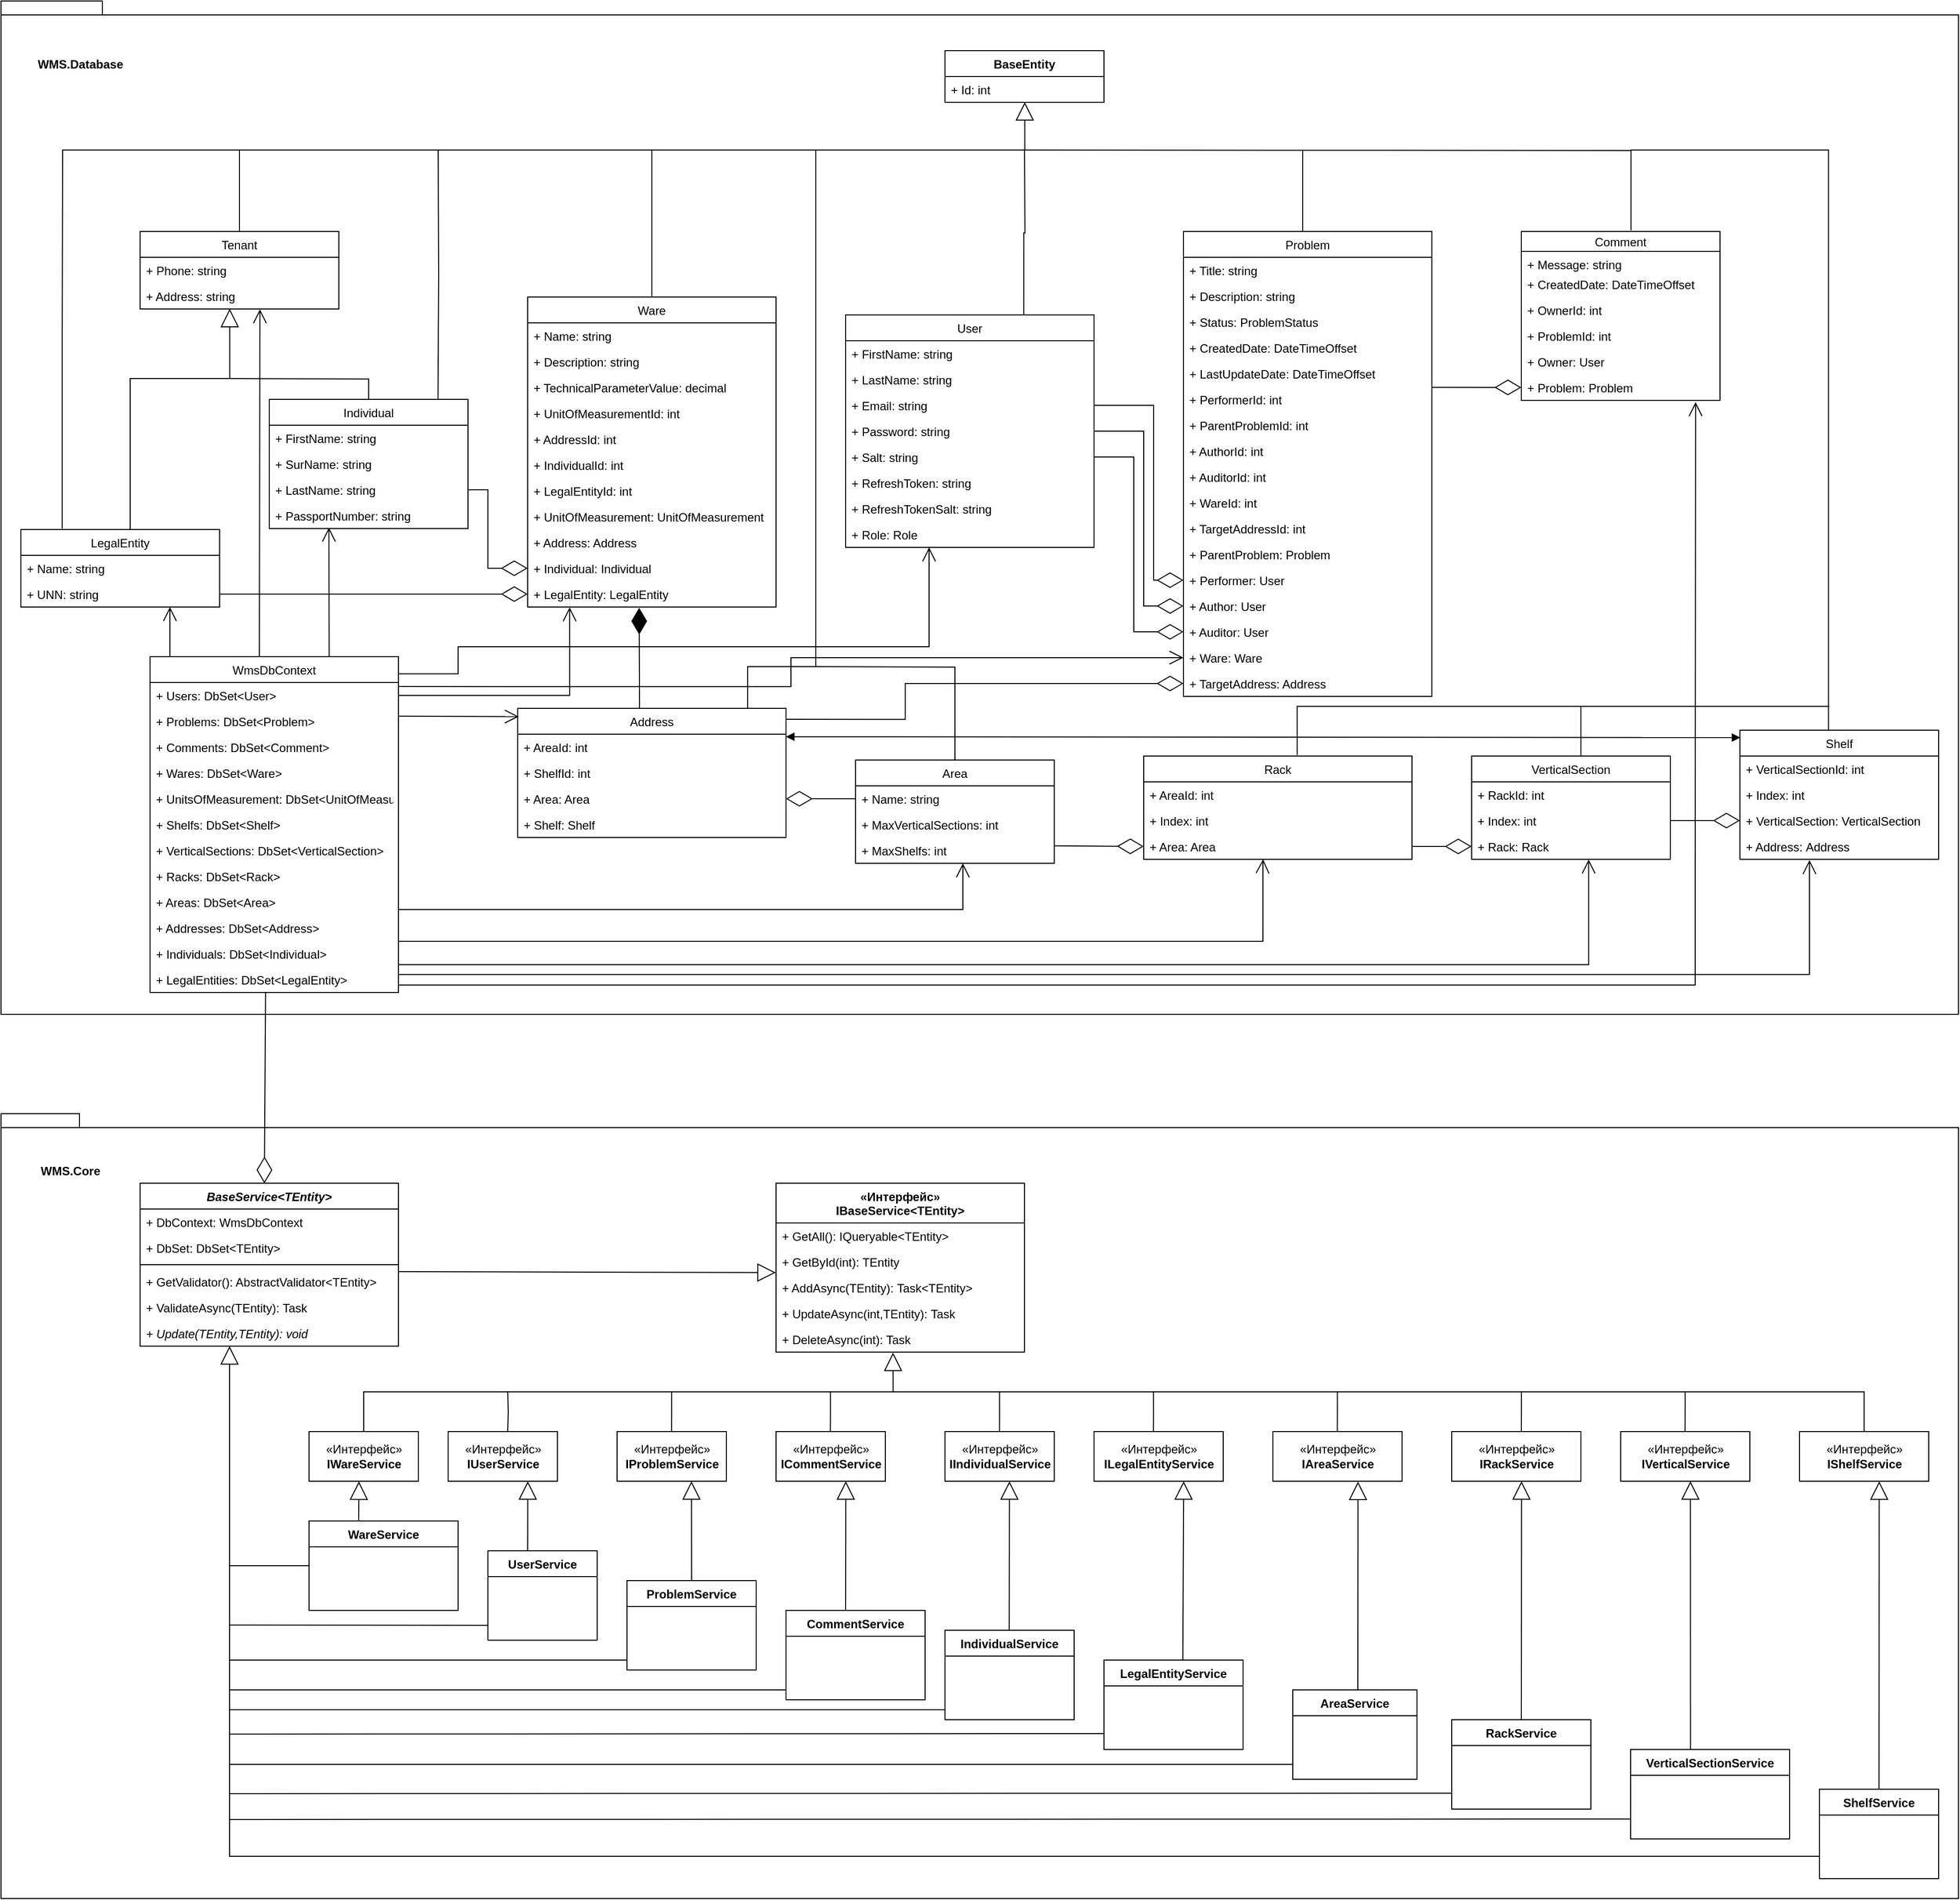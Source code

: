 <mxfile version="20.7.4" type="device"><diagram id="aIs5uSXqqUmXDIw6vCzQ" name="Страница 1"><mxGraphModel dx="3403" dy="1795" grid="0" gridSize="10" guides="1" tooltips="1" connect="1" arrows="1" fold="1" page="0" pageScale="1" pageWidth="1400" pageHeight="850" math="0" shadow="0"><root><mxCell id="0"/><mxCell id="1" parent="0"/><mxCell id="34gMJfLF3dpld3UFfmdF-154" value="" style="shape=folder;fontStyle=1;spacingTop=10;tabWidth=40;tabHeight=14;tabPosition=left;html=1;" parent="1" vertex="1"><mxGeometry x="-790" y="790" width="1970" height="790" as="geometry"/></mxCell><mxCell id="34gMJfLF3dpld3UFfmdF-72" value="" style="shape=folder;fontStyle=1;spacingTop=10;tabWidth=40;tabHeight=14;tabPosition=left;html=1;" parent="1" vertex="1"><mxGeometry x="-790" y="-330" width="1970" height="1020" as="geometry"/></mxCell><mxCell id="gMjN9UAAkb7hV3iPJPhG-1" value="BaseEntity" style="swimlane;fontStyle=1;align=center;verticalAlign=top;childLayout=stackLayout;horizontal=1;startSize=26;horizontalStack=0;resizeParent=1;resizeParentMax=0;resizeLast=0;collapsible=1;marginBottom=0;" parent="1" vertex="1"><mxGeometry x="160" y="-280" width="160" height="52" as="geometry"/></mxCell><mxCell id="gMjN9UAAkb7hV3iPJPhG-2" value="+ Id: int" style="text;strokeColor=none;fillColor=none;align=left;verticalAlign=top;spacingLeft=4;spacingRight=4;overflow=hidden;rotatable=0;points=[[0,0.5],[1,0.5]];portConstraint=eastwest;" parent="gMjN9UAAkb7hV3iPJPhG-1" vertex="1"><mxGeometry y="26" width="160" height="26" as="geometry"/></mxCell><mxCell id="gMjN9UAAkb7hV3iPJPhG-5" value="Ware" style="swimlane;fontStyle=0;childLayout=stackLayout;horizontal=1;startSize=26;fillColor=none;horizontalStack=0;resizeParent=1;resizeParentMax=0;resizeLast=0;collapsible=1;marginBottom=0;" parent="1" vertex="1"><mxGeometry x="-260" y="-32" width="250" height="312" as="geometry"/></mxCell><mxCell id="gMjN9UAAkb7hV3iPJPhG-6" value="+ Name: string" style="text;strokeColor=none;fillColor=none;align=left;verticalAlign=top;spacingLeft=4;spacingRight=4;overflow=hidden;rotatable=0;points=[[0,0.5],[1,0.5]];portConstraint=eastwest;" parent="gMjN9UAAkb7hV3iPJPhG-5" vertex="1"><mxGeometry y="26" width="250" height="26" as="geometry"/></mxCell><mxCell id="gMjN9UAAkb7hV3iPJPhG-7" value="+ Description: string" style="text;strokeColor=none;fillColor=none;align=left;verticalAlign=top;spacingLeft=4;spacingRight=4;overflow=hidden;rotatable=0;points=[[0,0.5],[1,0.5]];portConstraint=eastwest;" parent="gMjN9UAAkb7hV3iPJPhG-5" vertex="1"><mxGeometry y="52" width="250" height="26" as="geometry"/></mxCell><mxCell id="gMjN9UAAkb7hV3iPJPhG-9" value="+ TechnicalParameterValue: decimal" style="text;strokeColor=none;fillColor=none;align=left;verticalAlign=top;spacingLeft=4;spacingRight=4;overflow=hidden;rotatable=0;points=[[0,0.5],[1,0.5]];portConstraint=eastwest;" parent="gMjN9UAAkb7hV3iPJPhG-5" vertex="1"><mxGeometry y="78" width="250" height="26" as="geometry"/></mxCell><mxCell id="gMjN9UAAkb7hV3iPJPhG-8" value="+ UnitOfMeasurementId: int" style="text;strokeColor=none;fillColor=none;align=left;verticalAlign=top;spacingLeft=4;spacingRight=4;overflow=hidden;rotatable=0;points=[[0,0.5],[1,0.5]];portConstraint=eastwest;" parent="gMjN9UAAkb7hV3iPJPhG-5" vertex="1"><mxGeometry y="104" width="250" height="26" as="geometry"/></mxCell><mxCell id="gMjN9UAAkb7hV3iPJPhG-10" value="+ AddressId: int" style="text;strokeColor=none;fillColor=none;align=left;verticalAlign=top;spacingLeft=4;spacingRight=4;overflow=hidden;rotatable=0;points=[[0,0.5],[1,0.5]];portConstraint=eastwest;" parent="gMjN9UAAkb7hV3iPJPhG-5" vertex="1"><mxGeometry y="130" width="250" height="26" as="geometry"/></mxCell><mxCell id="gMjN9UAAkb7hV3iPJPhG-11" value="+ IndividualId: int" style="text;strokeColor=none;fillColor=none;align=left;verticalAlign=top;spacingLeft=4;spacingRight=4;overflow=hidden;rotatable=0;points=[[0,0.5],[1,0.5]];portConstraint=eastwest;" parent="gMjN9UAAkb7hV3iPJPhG-5" vertex="1"><mxGeometry y="156" width="250" height="26" as="geometry"/></mxCell><mxCell id="gMjN9UAAkb7hV3iPJPhG-12" value="+ LegalEntityId: int" style="text;strokeColor=none;fillColor=none;align=left;verticalAlign=top;spacingLeft=4;spacingRight=4;overflow=hidden;rotatable=0;points=[[0,0.5],[1,0.5]];portConstraint=eastwest;" parent="gMjN9UAAkb7hV3iPJPhG-5" vertex="1"><mxGeometry y="182" width="250" height="26" as="geometry"/></mxCell><mxCell id="gMjN9UAAkb7hV3iPJPhG-13" value="+ UnitOfMeasurement: UnitOfMeasurement" style="text;strokeColor=none;fillColor=none;align=left;verticalAlign=top;spacingLeft=4;spacingRight=4;overflow=hidden;rotatable=0;points=[[0,0.5],[1,0.5]];portConstraint=eastwest;" parent="gMjN9UAAkb7hV3iPJPhG-5" vertex="1"><mxGeometry y="208" width="250" height="26" as="geometry"/></mxCell><mxCell id="gMjN9UAAkb7hV3iPJPhG-14" value="+ Address: Address" style="text;strokeColor=none;fillColor=none;align=left;verticalAlign=top;spacingLeft=4;spacingRight=4;overflow=hidden;rotatable=0;points=[[0,0.5],[1,0.5]];portConstraint=eastwest;" parent="gMjN9UAAkb7hV3iPJPhG-5" vertex="1"><mxGeometry y="234" width="250" height="26" as="geometry"/></mxCell><mxCell id="gMjN9UAAkb7hV3iPJPhG-15" value="+ Individual: Individual" style="text;strokeColor=none;fillColor=none;align=left;verticalAlign=top;spacingLeft=4;spacingRight=4;overflow=hidden;rotatable=0;points=[[0,0.5],[1,0.5]];portConstraint=eastwest;" parent="gMjN9UAAkb7hV3iPJPhG-5" vertex="1"><mxGeometry y="260" width="250" height="26" as="geometry"/></mxCell><mxCell id="gMjN9UAAkb7hV3iPJPhG-16" value="+ LegalEntity: LegalEntity" style="text;strokeColor=none;fillColor=none;align=left;verticalAlign=top;spacingLeft=4;spacingRight=4;overflow=hidden;rotatable=0;points=[[0,0.5],[1,0.5]];portConstraint=eastwest;" parent="gMjN9UAAkb7hV3iPJPhG-5" vertex="1"><mxGeometry y="286" width="250" height="26" as="geometry"/></mxCell><mxCell id="gMjN9UAAkb7hV3iPJPhG-18" value="User" style="swimlane;fontStyle=0;childLayout=stackLayout;horizontal=1;startSize=26;fillColor=none;horizontalStack=0;resizeParent=1;resizeParentMax=0;resizeLast=0;collapsible=1;marginBottom=0;" parent="1" vertex="1"><mxGeometry x="60" y="-14" width="250" height="234" as="geometry"/></mxCell><mxCell id="gMjN9UAAkb7hV3iPJPhG-19" value="+ FirstName: string" style="text;strokeColor=none;fillColor=none;align=left;verticalAlign=top;spacingLeft=4;spacingRight=4;overflow=hidden;rotatable=0;points=[[0,0.5],[1,0.5]];portConstraint=eastwest;" parent="gMjN9UAAkb7hV3iPJPhG-18" vertex="1"><mxGeometry y="26" width="250" height="26" as="geometry"/></mxCell><mxCell id="gMjN9UAAkb7hV3iPJPhG-20" value="+ LastName: string" style="text;strokeColor=none;fillColor=none;align=left;verticalAlign=top;spacingLeft=4;spacingRight=4;overflow=hidden;rotatable=0;points=[[0,0.5],[1,0.5]];portConstraint=eastwest;" parent="gMjN9UAAkb7hV3iPJPhG-18" vertex="1"><mxGeometry y="52" width="250" height="26" as="geometry"/></mxCell><mxCell id="gMjN9UAAkb7hV3iPJPhG-21" value="+ Email: string" style="text;strokeColor=none;fillColor=none;align=left;verticalAlign=top;spacingLeft=4;spacingRight=4;overflow=hidden;rotatable=0;points=[[0,0.5],[1,0.5]];portConstraint=eastwest;" parent="gMjN9UAAkb7hV3iPJPhG-18" vertex="1"><mxGeometry y="78" width="250" height="26" as="geometry"/></mxCell><mxCell id="gMjN9UAAkb7hV3iPJPhG-22" value="+ Password: string" style="text;strokeColor=none;fillColor=none;align=left;verticalAlign=top;spacingLeft=4;spacingRight=4;overflow=hidden;rotatable=0;points=[[0,0.5],[1,0.5]];portConstraint=eastwest;" parent="gMjN9UAAkb7hV3iPJPhG-18" vertex="1"><mxGeometry y="104" width="250" height="26" as="geometry"/></mxCell><mxCell id="gMjN9UAAkb7hV3iPJPhG-23" value="+ Salt: string" style="text;strokeColor=none;fillColor=none;align=left;verticalAlign=top;spacingLeft=4;spacingRight=4;overflow=hidden;rotatable=0;points=[[0,0.5],[1,0.5]];portConstraint=eastwest;" parent="gMjN9UAAkb7hV3iPJPhG-18" vertex="1"><mxGeometry y="130" width="250" height="26" as="geometry"/></mxCell><mxCell id="gMjN9UAAkb7hV3iPJPhG-24" value="+ RefreshToken: string" style="text;strokeColor=none;fillColor=none;align=left;verticalAlign=top;spacingLeft=4;spacingRight=4;overflow=hidden;rotatable=0;points=[[0,0.5],[1,0.5]];portConstraint=eastwest;" parent="gMjN9UAAkb7hV3iPJPhG-18" vertex="1"><mxGeometry y="156" width="250" height="26" as="geometry"/></mxCell><mxCell id="gMjN9UAAkb7hV3iPJPhG-25" value="+ RefreshTokenSalt: string" style="text;strokeColor=none;fillColor=none;align=left;verticalAlign=top;spacingLeft=4;spacingRight=4;overflow=hidden;rotatable=0;points=[[0,0.5],[1,0.5]];portConstraint=eastwest;" parent="gMjN9UAAkb7hV3iPJPhG-18" vertex="1"><mxGeometry y="182" width="250" height="26" as="geometry"/></mxCell><mxCell id="gMjN9UAAkb7hV3iPJPhG-26" value="+ Role: Role" style="text;strokeColor=none;fillColor=none;align=left;verticalAlign=top;spacingLeft=4;spacingRight=4;overflow=hidden;rotatable=0;points=[[0,0.5],[1,0.5]];portConstraint=eastwest;" parent="gMjN9UAAkb7hV3iPJPhG-18" vertex="1"><mxGeometry y="208" width="250" height="26" as="geometry"/></mxCell><mxCell id="gMjN9UAAkb7hV3iPJPhG-31" value="Problem" style="swimlane;fontStyle=0;childLayout=stackLayout;horizontal=1;startSize=26;fillColor=none;horizontalStack=0;resizeParent=1;resizeParentMax=0;resizeLast=0;collapsible=1;marginBottom=0;" parent="1" vertex="1"><mxGeometry x="400" y="-98" width="250" height="468" as="geometry"/></mxCell><mxCell id="gMjN9UAAkb7hV3iPJPhG-32" value="+ Title: string" style="text;strokeColor=none;fillColor=none;align=left;verticalAlign=top;spacingLeft=4;spacingRight=4;overflow=hidden;rotatable=0;points=[[0,0.5],[1,0.5]];portConstraint=eastwest;" parent="gMjN9UAAkb7hV3iPJPhG-31" vertex="1"><mxGeometry y="26" width="250" height="26" as="geometry"/></mxCell><mxCell id="gMjN9UAAkb7hV3iPJPhG-33" value="+ Description: string" style="text;strokeColor=none;fillColor=none;align=left;verticalAlign=top;spacingLeft=4;spacingRight=4;overflow=hidden;rotatable=0;points=[[0,0.5],[1,0.5]];portConstraint=eastwest;" parent="gMjN9UAAkb7hV3iPJPhG-31" vertex="1"><mxGeometry y="52" width="250" height="26" as="geometry"/></mxCell><mxCell id="gMjN9UAAkb7hV3iPJPhG-34" value="+ Status: ProblemStatus" style="text;strokeColor=none;fillColor=none;align=left;verticalAlign=top;spacingLeft=4;spacingRight=4;overflow=hidden;rotatable=0;points=[[0,0.5],[1,0.5]];portConstraint=eastwest;" parent="gMjN9UAAkb7hV3iPJPhG-31" vertex="1"><mxGeometry y="78" width="250" height="26" as="geometry"/></mxCell><mxCell id="gMjN9UAAkb7hV3iPJPhG-35" value="+ CreatedDate: DateTimeOffset" style="text;strokeColor=none;fillColor=none;align=left;verticalAlign=top;spacingLeft=4;spacingRight=4;overflow=hidden;rotatable=0;points=[[0,0.5],[1,0.5]];portConstraint=eastwest;" parent="gMjN9UAAkb7hV3iPJPhG-31" vertex="1"><mxGeometry y="104" width="250" height="26" as="geometry"/></mxCell><mxCell id="gMjN9UAAkb7hV3iPJPhG-36" value="+ LastUpdateDate: DateTimeOffset" style="text;strokeColor=none;fillColor=none;align=left;verticalAlign=top;spacingLeft=4;spacingRight=4;overflow=hidden;rotatable=0;points=[[0,0.5],[1,0.5]];portConstraint=eastwest;" parent="gMjN9UAAkb7hV3iPJPhG-31" vertex="1"><mxGeometry y="130" width="250" height="26" as="geometry"/></mxCell><mxCell id="gMjN9UAAkb7hV3iPJPhG-37" value="+ PerformerId: int" style="text;strokeColor=none;fillColor=none;align=left;verticalAlign=top;spacingLeft=4;spacingRight=4;overflow=hidden;rotatable=0;points=[[0,0.5],[1,0.5]];portConstraint=eastwest;" parent="gMjN9UAAkb7hV3iPJPhG-31" vertex="1"><mxGeometry y="156" width="250" height="26" as="geometry"/></mxCell><mxCell id="gMjN9UAAkb7hV3iPJPhG-38" value="+ ParentProblemId: int" style="text;strokeColor=none;fillColor=none;align=left;verticalAlign=top;spacingLeft=4;spacingRight=4;overflow=hidden;rotatable=0;points=[[0,0.5],[1,0.5]];portConstraint=eastwest;" parent="gMjN9UAAkb7hV3iPJPhG-31" vertex="1"><mxGeometry y="182" width="250" height="26" as="geometry"/></mxCell><mxCell id="gMjN9UAAkb7hV3iPJPhG-39" value="+ AuthorId: int" style="text;strokeColor=none;fillColor=none;align=left;verticalAlign=top;spacingLeft=4;spacingRight=4;overflow=hidden;rotatable=0;points=[[0,0.5],[1,0.5]];portConstraint=eastwest;" parent="gMjN9UAAkb7hV3iPJPhG-31" vertex="1"><mxGeometry y="208" width="250" height="26" as="geometry"/></mxCell><mxCell id="gMjN9UAAkb7hV3iPJPhG-40" value="+ AuditorId: int" style="text;strokeColor=none;fillColor=none;align=left;verticalAlign=top;spacingLeft=4;spacingRight=4;overflow=hidden;rotatable=0;points=[[0,0.5],[1,0.5]];portConstraint=eastwest;" parent="gMjN9UAAkb7hV3iPJPhG-31" vertex="1"><mxGeometry y="234" width="250" height="26" as="geometry"/></mxCell><mxCell id="gMjN9UAAkb7hV3iPJPhG-41" value="+ WareId: int" style="text;strokeColor=none;fillColor=none;align=left;verticalAlign=top;spacingLeft=4;spacingRight=4;overflow=hidden;rotatable=0;points=[[0,0.5],[1,0.5]];portConstraint=eastwest;" parent="gMjN9UAAkb7hV3iPJPhG-31" vertex="1"><mxGeometry y="260" width="250" height="26" as="geometry"/></mxCell><mxCell id="gMjN9UAAkb7hV3iPJPhG-42" value="+ TargetAddressId: int" style="text;strokeColor=none;fillColor=none;align=left;verticalAlign=top;spacingLeft=4;spacingRight=4;overflow=hidden;rotatable=0;points=[[0,0.5],[1,0.5]];portConstraint=eastwest;" parent="gMjN9UAAkb7hV3iPJPhG-31" vertex="1"><mxGeometry y="286" width="250" height="26" as="geometry"/></mxCell><mxCell id="gMjN9UAAkb7hV3iPJPhG-43" value="+ ParentProblem: Problem" style="text;strokeColor=none;fillColor=none;align=left;verticalAlign=top;spacingLeft=4;spacingRight=4;overflow=hidden;rotatable=0;points=[[0,0.5],[1,0.5]];portConstraint=eastwest;" parent="gMjN9UAAkb7hV3iPJPhG-31" vertex="1"><mxGeometry y="312" width="250" height="26" as="geometry"/></mxCell><mxCell id="gMjN9UAAkb7hV3iPJPhG-44" value="+ Performer: User" style="text;strokeColor=none;fillColor=none;align=left;verticalAlign=top;spacingLeft=4;spacingRight=4;overflow=hidden;rotatable=0;points=[[0,0.5],[1,0.5]];portConstraint=eastwest;" parent="gMjN9UAAkb7hV3iPJPhG-31" vertex="1"><mxGeometry y="338" width="250" height="26" as="geometry"/></mxCell><mxCell id="gMjN9UAAkb7hV3iPJPhG-45" value="+ Author: User" style="text;strokeColor=none;fillColor=none;align=left;verticalAlign=top;spacingLeft=4;spacingRight=4;overflow=hidden;rotatable=0;points=[[0,0.5],[1,0.5]];portConstraint=eastwest;" parent="gMjN9UAAkb7hV3iPJPhG-31" vertex="1"><mxGeometry y="364" width="250" height="26" as="geometry"/></mxCell><mxCell id="gMjN9UAAkb7hV3iPJPhG-46" value="+ Auditor: User" style="text;strokeColor=none;fillColor=none;align=left;verticalAlign=top;spacingLeft=4;spacingRight=4;overflow=hidden;rotatable=0;points=[[0,0.5],[1,0.5]];portConstraint=eastwest;" parent="gMjN9UAAkb7hV3iPJPhG-31" vertex="1"><mxGeometry y="390" width="250" height="26" as="geometry"/></mxCell><mxCell id="gMjN9UAAkb7hV3iPJPhG-47" value="+ Ware: Ware" style="text;strokeColor=none;fillColor=none;align=left;verticalAlign=top;spacingLeft=4;spacingRight=4;overflow=hidden;rotatable=0;points=[[0,0.5],[1,0.5]];portConstraint=eastwest;" parent="gMjN9UAAkb7hV3iPJPhG-31" vertex="1"><mxGeometry y="416" width="250" height="26" as="geometry"/></mxCell><mxCell id="gMjN9UAAkb7hV3iPJPhG-48" value="+ TargetAddress: Address" style="text;strokeColor=none;fillColor=none;align=left;verticalAlign=top;spacingLeft=4;spacingRight=4;overflow=hidden;rotatable=0;points=[[0,0.5],[1,0.5]];portConstraint=eastwest;" parent="gMjN9UAAkb7hV3iPJPhG-31" vertex="1"><mxGeometry y="442" width="250" height="26" as="geometry"/></mxCell><mxCell id="gMjN9UAAkb7hV3iPJPhG-51" value="Comment" style="swimlane;fontStyle=0;childLayout=stackLayout;horizontal=1;startSize=20;fillColor=none;horizontalStack=0;resizeParent=1;resizeParentMax=0;resizeLast=0;collapsible=1;marginBottom=0;" parent="1" vertex="1"><mxGeometry x="740" y="-98" width="200" height="170" as="geometry"/></mxCell><mxCell id="gMjN9UAAkb7hV3iPJPhG-52" value="+ Message: string" style="text;strokeColor=none;fillColor=none;align=left;verticalAlign=top;spacingLeft=4;spacingRight=4;overflow=hidden;rotatable=0;points=[[0,0.5],[1,0.5]];portConstraint=eastwest;" parent="gMjN9UAAkb7hV3iPJPhG-51" vertex="1"><mxGeometry y="20" width="200" height="20" as="geometry"/></mxCell><mxCell id="gMjN9UAAkb7hV3iPJPhG-53" value="+ CreatedDate: DateTimeOffset" style="text;strokeColor=none;fillColor=none;align=left;verticalAlign=top;spacingLeft=4;spacingRight=4;overflow=hidden;rotatable=0;points=[[0,0.5],[1,0.5]];portConstraint=eastwest;" parent="gMjN9UAAkb7hV3iPJPhG-51" vertex="1"><mxGeometry y="40" width="200" height="26" as="geometry"/></mxCell><mxCell id="gMjN9UAAkb7hV3iPJPhG-54" value="+ OwnerId: int" style="text;strokeColor=none;fillColor=none;align=left;verticalAlign=top;spacingLeft=4;spacingRight=4;overflow=hidden;rotatable=0;points=[[0,0.5],[1,0.5]];portConstraint=eastwest;" parent="gMjN9UAAkb7hV3iPJPhG-51" vertex="1"><mxGeometry y="66" width="200" height="26" as="geometry"/></mxCell><mxCell id="gMjN9UAAkb7hV3iPJPhG-55" value="+ ProblemId: int" style="text;strokeColor=none;fillColor=none;align=left;verticalAlign=top;spacingLeft=4;spacingRight=4;overflow=hidden;rotatable=0;points=[[0,0.5],[1,0.5]];portConstraint=eastwest;" parent="gMjN9UAAkb7hV3iPJPhG-51" vertex="1"><mxGeometry y="92" width="200" height="26" as="geometry"/></mxCell><mxCell id="gMjN9UAAkb7hV3iPJPhG-56" value="+ Owner: User" style="text;strokeColor=none;fillColor=none;align=left;verticalAlign=top;spacingLeft=4;spacingRight=4;overflow=hidden;rotatable=0;points=[[0,0.5],[1,0.5]];portConstraint=eastwest;" parent="gMjN9UAAkb7hV3iPJPhG-51" vertex="1"><mxGeometry y="118" width="200" height="26" as="geometry"/></mxCell><mxCell id="gMjN9UAAkb7hV3iPJPhG-57" value="+ Problem: Problem" style="text;strokeColor=none;fillColor=none;align=left;verticalAlign=top;spacingLeft=4;spacingRight=4;overflow=hidden;rotatable=0;points=[[0,0.5],[1,0.5]];portConstraint=eastwest;" parent="gMjN9UAAkb7hV3iPJPhG-51" vertex="1"><mxGeometry y="144" width="200" height="26" as="geometry"/></mxCell><mxCell id="gMjN9UAAkb7hV3iPJPhG-58" value="Tenant" style="swimlane;fontStyle=0;childLayout=stackLayout;horizontal=1;startSize=26;fillColor=none;horizontalStack=0;resizeParent=1;resizeParentMax=0;resizeLast=0;collapsible=1;marginBottom=0;" parent="1" vertex="1"><mxGeometry x="-650" y="-98" width="200" height="78" as="geometry"/></mxCell><mxCell id="gMjN9UAAkb7hV3iPJPhG-60" value="+ Phone: string" style="text;strokeColor=none;fillColor=none;align=left;verticalAlign=top;spacingLeft=4;spacingRight=4;overflow=hidden;rotatable=0;points=[[0,0.5],[1,0.5]];portConstraint=eastwest;" parent="gMjN9UAAkb7hV3iPJPhG-58" vertex="1"><mxGeometry y="26" width="200" height="26" as="geometry"/></mxCell><mxCell id="gMjN9UAAkb7hV3iPJPhG-61" value="+ Address: string" style="text;strokeColor=none;fillColor=none;align=left;verticalAlign=top;spacingLeft=4;spacingRight=4;overflow=hidden;rotatable=0;points=[[0,0.5],[1,0.5]];portConstraint=eastwest;" parent="gMjN9UAAkb7hV3iPJPhG-58" vertex="1"><mxGeometry y="52" width="200" height="26" as="geometry"/></mxCell><mxCell id="gMjN9UAAkb7hV3iPJPhG-65" value="LegalEntity" style="swimlane;fontStyle=0;childLayout=stackLayout;horizontal=1;startSize=26;fillColor=none;horizontalStack=0;resizeParent=1;resizeParentMax=0;resizeLast=0;collapsible=1;marginBottom=0;" parent="1" vertex="1"><mxGeometry x="-770" y="202" width="200" height="78" as="geometry"/></mxCell><mxCell id="gMjN9UAAkb7hV3iPJPhG-66" value="+ Name: string" style="text;strokeColor=none;fillColor=none;align=left;verticalAlign=top;spacingLeft=4;spacingRight=4;overflow=hidden;rotatable=0;points=[[0,0.5],[1,0.5]];portConstraint=eastwest;" parent="gMjN9UAAkb7hV3iPJPhG-65" vertex="1"><mxGeometry y="26" width="200" height="26" as="geometry"/></mxCell><mxCell id="gMjN9UAAkb7hV3iPJPhG-67" value="+ UNN: string" style="text;strokeColor=none;fillColor=none;align=left;verticalAlign=top;spacingLeft=4;spacingRight=4;overflow=hidden;rotatable=0;points=[[0,0.5],[1,0.5]];portConstraint=eastwest;" parent="gMjN9UAAkb7hV3iPJPhG-65" vertex="1"><mxGeometry y="52" width="200" height="26" as="geometry"/></mxCell><mxCell id="gMjN9UAAkb7hV3iPJPhG-70" value="Individual" style="swimlane;fontStyle=0;childLayout=stackLayout;horizontal=1;startSize=26;fillColor=none;horizontalStack=0;resizeParent=1;resizeParentMax=0;resizeLast=0;collapsible=1;marginBottom=0;" parent="1" vertex="1"><mxGeometry x="-520" y="71" width="200" height="130" as="geometry"/></mxCell><mxCell id="gMjN9UAAkb7hV3iPJPhG-71" value="+ FirstName: string" style="text;strokeColor=none;fillColor=none;align=left;verticalAlign=top;spacingLeft=4;spacingRight=4;overflow=hidden;rotatable=0;points=[[0,0.5],[1,0.5]];portConstraint=eastwest;" parent="gMjN9UAAkb7hV3iPJPhG-70" vertex="1"><mxGeometry y="26" width="200" height="26" as="geometry"/></mxCell><mxCell id="gMjN9UAAkb7hV3iPJPhG-72" value="+ SurName: string" style="text;strokeColor=none;fillColor=none;align=left;verticalAlign=top;spacingLeft=4;spacingRight=4;overflow=hidden;rotatable=0;points=[[0,0.5],[1,0.5]];portConstraint=eastwest;" parent="gMjN9UAAkb7hV3iPJPhG-70" vertex="1"><mxGeometry y="52" width="200" height="26" as="geometry"/></mxCell><mxCell id="gMjN9UAAkb7hV3iPJPhG-73" value="+ LastName: string" style="text;strokeColor=none;fillColor=none;align=left;verticalAlign=top;spacingLeft=4;spacingRight=4;overflow=hidden;rotatable=0;points=[[0,0.5],[1,0.5]];portConstraint=eastwest;" parent="gMjN9UAAkb7hV3iPJPhG-70" vertex="1"><mxGeometry y="78" width="200" height="26" as="geometry"/></mxCell><mxCell id="gMjN9UAAkb7hV3iPJPhG-74" value="+ PassportNumber: string" style="text;strokeColor=none;fillColor=none;align=left;verticalAlign=top;spacingLeft=4;spacingRight=4;overflow=hidden;rotatable=0;points=[[0,0.5],[1,0.5]];portConstraint=eastwest;" parent="gMjN9UAAkb7hV3iPJPhG-70" vertex="1"><mxGeometry y="104" width="200" height="26" as="geometry"/></mxCell><mxCell id="gMjN9UAAkb7hV3iPJPhG-80" value="VerticalSection" style="swimlane;fontStyle=0;childLayout=stackLayout;horizontal=1;startSize=26;fillColor=none;horizontalStack=0;resizeParent=1;resizeParentMax=0;resizeLast=0;collapsible=1;marginBottom=0;" parent="1" vertex="1"><mxGeometry x="690" y="430" width="200" height="104" as="geometry"/></mxCell><mxCell id="gMjN9UAAkb7hV3iPJPhG-81" value="+ RackId: int" style="text;strokeColor=none;fillColor=none;align=left;verticalAlign=top;spacingLeft=4;spacingRight=4;overflow=hidden;rotatable=0;points=[[0,0.5],[1,0.5]];portConstraint=eastwest;" parent="gMjN9UAAkb7hV3iPJPhG-80" vertex="1"><mxGeometry y="26" width="200" height="26" as="geometry"/></mxCell><mxCell id="gMjN9UAAkb7hV3iPJPhG-82" value="+ Index: int" style="text;strokeColor=none;fillColor=none;align=left;verticalAlign=top;spacingLeft=4;spacingRight=4;overflow=hidden;rotatable=0;points=[[0,0.5],[1,0.5]];portConstraint=eastwest;" parent="gMjN9UAAkb7hV3iPJPhG-80" vertex="1"><mxGeometry y="52" width="200" height="26" as="geometry"/></mxCell><mxCell id="gMjN9UAAkb7hV3iPJPhG-83" value="+ Rack: Rack" style="text;strokeColor=none;fillColor=none;align=left;verticalAlign=top;spacingLeft=4;spacingRight=4;overflow=hidden;rotatable=0;points=[[0,0.5],[1,0.5]];portConstraint=eastwest;" parent="gMjN9UAAkb7hV3iPJPhG-80" vertex="1"><mxGeometry y="78" width="200" height="26" as="geometry"/></mxCell><mxCell id="gMjN9UAAkb7hV3iPJPhG-85" value="Shelf" style="swimlane;fontStyle=0;childLayout=stackLayout;horizontal=1;startSize=26;fillColor=none;horizontalStack=0;resizeParent=1;resizeParentMax=0;resizeLast=0;collapsible=1;marginBottom=0;" parent="1" vertex="1"><mxGeometry x="960" y="404" width="200" height="130" as="geometry"/></mxCell><mxCell id="gMjN9UAAkb7hV3iPJPhG-86" value="+ VerticalSectionId: int" style="text;strokeColor=none;fillColor=none;align=left;verticalAlign=top;spacingLeft=4;spacingRight=4;overflow=hidden;rotatable=0;points=[[0,0.5],[1,0.5]];portConstraint=eastwest;" parent="gMjN9UAAkb7hV3iPJPhG-85" vertex="1"><mxGeometry y="26" width="200" height="26" as="geometry"/></mxCell><mxCell id="gMjN9UAAkb7hV3iPJPhG-87" value="+ Index: int" style="text;strokeColor=none;fillColor=none;align=left;verticalAlign=top;spacingLeft=4;spacingRight=4;overflow=hidden;rotatable=0;points=[[0,0.5],[1,0.5]];portConstraint=eastwest;" parent="gMjN9UAAkb7hV3iPJPhG-85" vertex="1"><mxGeometry y="52" width="200" height="26" as="geometry"/></mxCell><mxCell id="gMjN9UAAkb7hV3iPJPhG-88" value="+ VerticalSection: VerticalSection" style="text;strokeColor=none;fillColor=none;align=left;verticalAlign=top;spacingLeft=4;spacingRight=4;overflow=hidden;rotatable=0;points=[[0,0.5],[1,0.5]];portConstraint=eastwest;" parent="gMjN9UAAkb7hV3iPJPhG-85" vertex="1"><mxGeometry y="78" width="200" height="26" as="geometry"/></mxCell><mxCell id="gMjN9UAAkb7hV3iPJPhG-89" value="+ Address: Address" style="text;strokeColor=none;fillColor=none;align=left;verticalAlign=top;spacingLeft=4;spacingRight=4;overflow=hidden;rotatable=0;points=[[0,0.5],[1,0.5]];portConstraint=eastwest;" parent="gMjN9UAAkb7hV3iPJPhG-85" vertex="1"><mxGeometry y="104" width="200" height="26" as="geometry"/></mxCell><mxCell id="gMjN9UAAkb7hV3iPJPhG-90" value="Rack" style="swimlane;fontStyle=0;childLayout=stackLayout;horizontal=1;startSize=26;fillColor=none;horizontalStack=0;resizeParent=1;resizeParentMax=0;resizeLast=0;collapsible=1;marginBottom=0;" parent="1" vertex="1"><mxGeometry x="360" y="430" width="270" height="104" as="geometry"/></mxCell><mxCell id="gMjN9UAAkb7hV3iPJPhG-91" value="+ AreaId: int" style="text;strokeColor=none;fillColor=none;align=left;verticalAlign=top;spacingLeft=4;spacingRight=4;overflow=hidden;rotatable=0;points=[[0,0.5],[1,0.5]];portConstraint=eastwest;" parent="gMjN9UAAkb7hV3iPJPhG-90" vertex="1"><mxGeometry y="26" width="270" height="26" as="geometry"/></mxCell><mxCell id="gMjN9UAAkb7hV3iPJPhG-92" value="+ Index: int" style="text;strokeColor=none;fillColor=none;align=left;verticalAlign=top;spacingLeft=4;spacingRight=4;overflow=hidden;rotatable=0;points=[[0,0.5],[1,0.5]];portConstraint=eastwest;" parent="gMjN9UAAkb7hV3iPJPhG-90" vertex="1"><mxGeometry y="52" width="270" height="26" as="geometry"/></mxCell><mxCell id="gMjN9UAAkb7hV3iPJPhG-93" value="+ Area: Area" style="text;strokeColor=none;fillColor=none;align=left;verticalAlign=top;spacingLeft=4;spacingRight=4;overflow=hidden;rotatable=0;points=[[0,0.5],[1,0.5]];portConstraint=eastwest;" parent="gMjN9UAAkb7hV3iPJPhG-90" vertex="1"><mxGeometry y="78" width="270" height="26" as="geometry"/></mxCell><mxCell id="gMjN9UAAkb7hV3iPJPhG-96" value="Area" style="swimlane;fontStyle=0;childLayout=stackLayout;horizontal=1;startSize=26;fillColor=none;horizontalStack=0;resizeParent=1;resizeParentMax=0;resizeLast=0;collapsible=1;marginBottom=0;" parent="1" vertex="1"><mxGeometry x="70" y="434" width="200" height="104" as="geometry"/></mxCell><mxCell id="gMjN9UAAkb7hV3iPJPhG-97" value="+ Name: string" style="text;strokeColor=none;fillColor=none;align=left;verticalAlign=top;spacingLeft=4;spacingRight=4;overflow=hidden;rotatable=0;points=[[0,0.5],[1,0.5]];portConstraint=eastwest;" parent="gMjN9UAAkb7hV3iPJPhG-96" vertex="1"><mxGeometry y="26" width="200" height="26" as="geometry"/></mxCell><mxCell id="gMjN9UAAkb7hV3iPJPhG-98" value="+ MaxVerticalSections: int" style="text;strokeColor=none;fillColor=none;align=left;verticalAlign=top;spacingLeft=4;spacingRight=4;overflow=hidden;rotatable=0;points=[[0,0.5],[1,0.5]];portConstraint=eastwest;" parent="gMjN9UAAkb7hV3iPJPhG-96" vertex="1"><mxGeometry y="52" width="200" height="26" as="geometry"/></mxCell><mxCell id="gMjN9UAAkb7hV3iPJPhG-99" value="+ MaxShelfs: int" style="text;strokeColor=none;fillColor=none;align=left;verticalAlign=top;spacingLeft=4;spacingRight=4;overflow=hidden;rotatable=0;points=[[0,0.5],[1,0.5]];portConstraint=eastwest;" parent="gMjN9UAAkb7hV3iPJPhG-96" vertex="1"><mxGeometry y="78" width="200" height="26" as="geometry"/></mxCell><mxCell id="gMjN9UAAkb7hV3iPJPhG-101" value="Address" style="swimlane;fontStyle=0;childLayout=stackLayout;horizontal=1;startSize=26;fillColor=none;horizontalStack=0;resizeParent=1;resizeParentMax=0;resizeLast=0;collapsible=1;marginBottom=0;" parent="1" vertex="1"><mxGeometry x="-270" y="382" width="270" height="130" as="geometry"/></mxCell><mxCell id="gMjN9UAAkb7hV3iPJPhG-102" value="+ AreaId: int" style="text;strokeColor=none;fillColor=none;align=left;verticalAlign=top;spacingLeft=4;spacingRight=4;overflow=hidden;rotatable=0;points=[[0,0.5],[1,0.5]];portConstraint=eastwest;" parent="gMjN9UAAkb7hV3iPJPhG-101" vertex="1"><mxGeometry y="26" width="270" height="26" as="geometry"/></mxCell><mxCell id="gMjN9UAAkb7hV3iPJPhG-103" value="+ ShelfId: int" style="text;strokeColor=none;fillColor=none;align=left;verticalAlign=top;spacingLeft=4;spacingRight=4;overflow=hidden;rotatable=0;points=[[0,0.5],[1,0.5]];portConstraint=eastwest;" parent="gMjN9UAAkb7hV3iPJPhG-101" vertex="1"><mxGeometry y="52" width="270" height="26" as="geometry"/></mxCell><mxCell id="gMjN9UAAkb7hV3iPJPhG-104" value="+ Area: Area" style="text;strokeColor=none;fillColor=none;align=left;verticalAlign=top;spacingLeft=4;spacingRight=4;overflow=hidden;rotatable=0;points=[[0,0.5],[1,0.5]];portConstraint=eastwest;" parent="gMjN9UAAkb7hV3iPJPhG-101" vertex="1"><mxGeometry y="78" width="270" height="26" as="geometry"/></mxCell><mxCell id="gMjN9UAAkb7hV3iPJPhG-107" value="+ Shelf: Shelf" style="text;strokeColor=none;fillColor=none;align=left;verticalAlign=top;spacingLeft=4;spacingRight=4;overflow=hidden;rotatable=0;points=[[0,0.5],[1,0.5]];portConstraint=eastwest;" parent="gMjN9UAAkb7hV3iPJPhG-101" vertex="1"><mxGeometry y="104" width="270" height="26" as="geometry"/></mxCell><mxCell id="gMjN9UAAkb7hV3iPJPhG-108" value="WmsDbContext" style="swimlane;fontStyle=0;childLayout=stackLayout;horizontal=1;startSize=26;fillColor=none;horizontalStack=0;resizeParent=1;resizeParentMax=0;resizeLast=0;collapsible=1;marginBottom=0;" parent="1" vertex="1"><mxGeometry x="-640" y="330" width="250" height="338" as="geometry"/></mxCell><mxCell id="gMjN9UAAkb7hV3iPJPhG-109" value="+ Users: DbSet&lt;User&gt;" style="text;strokeColor=none;fillColor=none;align=left;verticalAlign=top;spacingLeft=4;spacingRight=4;overflow=hidden;rotatable=0;points=[[0,0.5],[1,0.5]];portConstraint=eastwest;" parent="gMjN9UAAkb7hV3iPJPhG-108" vertex="1"><mxGeometry y="26" width="250" height="26" as="geometry"/></mxCell><mxCell id="gMjN9UAAkb7hV3iPJPhG-110" value="+ Problems: DbSet&lt;Problem&gt;" style="text;strokeColor=none;fillColor=none;align=left;verticalAlign=top;spacingLeft=4;spacingRight=4;overflow=hidden;rotatable=0;points=[[0,0.5],[1,0.5]];portConstraint=eastwest;" parent="gMjN9UAAkb7hV3iPJPhG-108" vertex="1"><mxGeometry y="52" width="250" height="26" as="geometry"/></mxCell><mxCell id="gMjN9UAAkb7hV3iPJPhG-111" value="+ Comments: DbSet&lt;Comment&gt;" style="text;strokeColor=none;fillColor=none;align=left;verticalAlign=top;spacingLeft=4;spacingRight=4;overflow=hidden;rotatable=0;points=[[0,0.5],[1,0.5]];portConstraint=eastwest;" parent="gMjN9UAAkb7hV3iPJPhG-108" vertex="1"><mxGeometry y="78" width="250" height="26" as="geometry"/></mxCell><mxCell id="gMjN9UAAkb7hV3iPJPhG-112" value="+ Wares: DbSet&lt;Ware&gt;" style="text;strokeColor=none;fillColor=none;align=left;verticalAlign=top;spacingLeft=4;spacingRight=4;overflow=hidden;rotatable=0;points=[[0,0.5],[1,0.5]];portConstraint=eastwest;" parent="gMjN9UAAkb7hV3iPJPhG-108" vertex="1"><mxGeometry y="104" width="250" height="26" as="geometry"/></mxCell><mxCell id="gMjN9UAAkb7hV3iPJPhG-113" value="+ UnitsOfMeasurement: DbSet&lt;UnitOfMeasurement&gt;" style="text;strokeColor=none;fillColor=none;align=left;verticalAlign=top;spacingLeft=4;spacingRight=4;overflow=hidden;rotatable=0;points=[[0,0.5],[1,0.5]];portConstraint=eastwest;" parent="gMjN9UAAkb7hV3iPJPhG-108" vertex="1"><mxGeometry y="130" width="250" height="26" as="geometry"/></mxCell><mxCell id="gMjN9UAAkb7hV3iPJPhG-114" value="+ Shelfs: DbSet&lt;Shelf&gt;" style="text;strokeColor=none;fillColor=none;align=left;verticalAlign=top;spacingLeft=4;spacingRight=4;overflow=hidden;rotatable=0;points=[[0,0.5],[1,0.5]];portConstraint=eastwest;" parent="gMjN9UAAkb7hV3iPJPhG-108" vertex="1"><mxGeometry y="156" width="250" height="26" as="geometry"/></mxCell><mxCell id="gMjN9UAAkb7hV3iPJPhG-115" value="+ VerticalSections: DbSet&lt;VerticalSection&gt;" style="text;strokeColor=none;fillColor=none;align=left;verticalAlign=top;spacingLeft=4;spacingRight=4;overflow=hidden;rotatable=0;points=[[0,0.5],[1,0.5]];portConstraint=eastwest;" parent="gMjN9UAAkb7hV3iPJPhG-108" vertex="1"><mxGeometry y="182" width="250" height="26" as="geometry"/></mxCell><mxCell id="gMjN9UAAkb7hV3iPJPhG-116" value="+ Racks: DbSet&lt;Rack&gt;" style="text;strokeColor=none;fillColor=none;align=left;verticalAlign=top;spacingLeft=4;spacingRight=4;overflow=hidden;rotatable=0;points=[[0,0.5],[1,0.5]];portConstraint=eastwest;" parent="gMjN9UAAkb7hV3iPJPhG-108" vertex="1"><mxGeometry y="208" width="250" height="26" as="geometry"/></mxCell><mxCell id="gMjN9UAAkb7hV3iPJPhG-117" value="+ Areas: DbSet&lt;Area&gt;" style="text;strokeColor=none;fillColor=none;align=left;verticalAlign=top;spacingLeft=4;spacingRight=4;overflow=hidden;rotatable=0;points=[[0,0.5],[1,0.5]];portConstraint=eastwest;" parent="gMjN9UAAkb7hV3iPJPhG-108" vertex="1"><mxGeometry y="234" width="250" height="26" as="geometry"/></mxCell><mxCell id="gMjN9UAAkb7hV3iPJPhG-118" value="+ Addresses: DbSet&lt;Address&gt;" style="text;strokeColor=none;fillColor=none;align=left;verticalAlign=top;spacingLeft=4;spacingRight=4;overflow=hidden;rotatable=0;points=[[0,0.5],[1,0.5]];portConstraint=eastwest;" parent="gMjN9UAAkb7hV3iPJPhG-108" vertex="1"><mxGeometry y="260" width="250" height="26" as="geometry"/></mxCell><mxCell id="gMjN9UAAkb7hV3iPJPhG-119" value="+ Individuals: DbSet&lt;Individual&gt;" style="text;strokeColor=none;fillColor=none;align=left;verticalAlign=top;spacingLeft=4;spacingRight=4;overflow=hidden;rotatable=0;points=[[0,0.5],[1,0.5]];portConstraint=eastwest;" parent="gMjN9UAAkb7hV3iPJPhG-108" vertex="1"><mxGeometry y="286" width="250" height="26" as="geometry"/></mxCell><mxCell id="gMjN9UAAkb7hV3iPJPhG-120" value="+ LegalEntities: DbSet&lt;LegalEntity&gt;" style="text;strokeColor=none;fillColor=none;align=left;verticalAlign=top;spacingLeft=4;spacingRight=4;overflow=hidden;rotatable=0;points=[[0,0.5],[1,0.5]];portConstraint=eastwest;" parent="gMjN9UAAkb7hV3iPJPhG-108" vertex="1"><mxGeometry y="312" width="250" height="26" as="geometry"/></mxCell><mxCell id="34gMJfLF3dpld3UFfmdF-1" value="" style="endArrow=block;endSize=16;endFill=0;html=1;rounded=0;entryX=0.502;entryY=0.99;entryDx=0;entryDy=0;entryPerimeter=0;exitX=0.5;exitY=0;exitDx=0;exitDy=0;edgeStyle=orthogonalEdgeStyle;" parent="1" source="gMjN9UAAkb7hV3iPJPhG-5" target="gMjN9UAAkb7hV3iPJPhG-2" edge="1"><mxGeometry width="160" relative="1" as="geometry"><mxPoint x="240" y="-160" as="sourcePoint"/><mxPoint x="270" y="-130" as="targetPoint"/><Array as="points"><mxPoint x="-135" y="-180"/><mxPoint x="240" y="-180"/></Array></mxGeometry></mxCell><mxCell id="34gMJfLF3dpld3UFfmdF-2" value="" style="endArrow=block;endSize=16;endFill=0;html=1;rounded=0;exitX=0.5;exitY=0;exitDx=0;exitDy=0;edgeStyle=orthogonalEdgeStyle;entryX=0.451;entryY=0.994;entryDx=0;entryDy=0;entryPerimeter=0;" parent="1" source="gMjN9UAAkb7hV3iPJPhG-65" target="gMjN9UAAkb7hV3iPJPhG-61" edge="1"><mxGeometry width="160" relative="1" as="geometry"><mxPoint x="-470" y="80" as="sourcePoint"/><mxPoint x="-570" y="10" as="targetPoint"/><Array as="points"><mxPoint x="-660" y="50"/><mxPoint x="-560" y="50"/></Array></mxGeometry></mxCell><mxCell id="34gMJfLF3dpld3UFfmdF-3" value="" style="endArrow=none;html=1;edgeStyle=orthogonalEdgeStyle;rounded=0;entryX=0.5;entryY=0;entryDx=0;entryDy=0;" parent="1" target="gMjN9UAAkb7hV3iPJPhG-70" edge="1"><mxGeometry relative="1" as="geometry"><mxPoint x="-560" y="50" as="sourcePoint"/><mxPoint x="-320" y="40" as="targetPoint"/></mxGeometry></mxCell><mxCell id="34gMJfLF3dpld3UFfmdF-6" value="" style="endArrow=none;html=1;edgeStyle=orthogonalEdgeStyle;rounded=0;exitX=0.5;exitY=0;exitDx=0;exitDy=0;" parent="1" source="gMjN9UAAkb7hV3iPJPhG-58" edge="1"><mxGeometry relative="1" as="geometry"><mxPoint x="-520" y="-180" as="sourcePoint"/><mxPoint x="-130" y="-180" as="targetPoint"/><Array as="points"><mxPoint x="-550" y="-180"/></Array></mxGeometry></mxCell><mxCell id="34gMJfLF3dpld3UFfmdF-9" value="" style="endArrow=diamondThin;endFill=0;endSize=24;html=1;rounded=0;entryX=0;entryY=0.5;entryDx=0;entryDy=0;exitX=1;exitY=0.5;exitDx=0;exitDy=0;" parent="1" source="gMjN9UAAkb7hV3iPJPhG-67" target="gMjN9UAAkb7hV3iPJPhG-16" edge="1"><mxGeometry width="160" relative="1" as="geometry"><mxPoint x="-480" y="160" as="sourcePoint"/><mxPoint x="-320" y="160" as="targetPoint"/></mxGeometry></mxCell><mxCell id="34gMJfLF3dpld3UFfmdF-10" value="" style="endArrow=diamondThin;endFill=0;endSize=24;html=1;rounded=0;entryX=0;entryY=0.5;entryDx=0;entryDy=0;exitX=1;exitY=0.5;exitDx=0;exitDy=0;edgeStyle=orthogonalEdgeStyle;" parent="1" source="gMjN9UAAkb7hV3iPJPhG-73" target="gMjN9UAAkb7hV3iPJPhG-15" edge="1"><mxGeometry x="-0.167" y="-20" width="160" relative="1" as="geometry"><mxPoint x="-480" y="160" as="sourcePoint"/><mxPoint x="-320" y="160" as="targetPoint"/><Array as="points"><mxPoint x="-300" y="162"/><mxPoint x="-300" y="241"/></Array><mxPoint as="offset"/></mxGeometry></mxCell><mxCell id="34gMJfLF3dpld3UFfmdF-12" value="" style="endArrow=diamondThin;endFill=0;endSize=24;html=1;rounded=0;entryX=1;entryY=0.5;entryDx=0;entryDy=0;exitX=0;exitY=0.5;exitDx=0;exitDy=0;" parent="1" source="gMjN9UAAkb7hV3iPJPhG-97" target="gMjN9UAAkb7hV3iPJPhG-104" edge="1"><mxGeometry width="160" relative="1" as="geometry"><mxPoint x="120" y="300" as="sourcePoint"/><mxPoint x="280" y="300" as="targetPoint"/></mxGeometry></mxCell><mxCell id="34gMJfLF3dpld3UFfmdF-14" value="" style="endArrow=diamondThin;endFill=0;endSize=24;html=1;rounded=0;entryX=0;entryY=0.5;entryDx=0;entryDy=0;exitX=1;exitY=0.5;exitDx=0;exitDy=0;edgeStyle=orthogonalEdgeStyle;" parent="1" source="gMjN9UAAkb7hV3iPJPhG-93" target="gMjN9UAAkb7hV3iPJPhG-83" edge="1"><mxGeometry width="160" relative="1" as="geometry"><mxPoint x="590" y="620" as="sourcePoint"/><mxPoint x="440" y="300" as="targetPoint"/></mxGeometry></mxCell><mxCell id="34gMJfLF3dpld3UFfmdF-15" value="" style="endArrow=diamondThin;endFill=0;endSize=24;html=1;rounded=0;entryX=0;entryY=0.5;entryDx=0;entryDy=0;exitX=1.003;exitY=0.322;exitDx=0;exitDy=0;exitPerimeter=0;" parent="1" source="gMjN9UAAkb7hV3iPJPhG-99" target="gMjN9UAAkb7hV3iPJPhG-93" edge="1"><mxGeometry width="160" relative="1" as="geometry"><mxPoint x="230" y="500" as="sourcePoint"/><mxPoint x="390" y="500" as="targetPoint"/></mxGeometry></mxCell><mxCell id="34gMJfLF3dpld3UFfmdF-16" value="" style="endArrow=diamondThin;endFill=0;endSize=24;html=1;rounded=0;entryX=0;entryY=0.5;entryDx=0;entryDy=0;exitX=1;exitY=0.5;exitDx=0;exitDy=0;" parent="1" source="gMjN9UAAkb7hV3iPJPhG-82" target="gMjN9UAAkb7hV3iPJPhG-88" edge="1"><mxGeometry width="160" relative="1" as="geometry"><mxPoint x="870" y="450" as="sourcePoint"/><mxPoint x="1030" y="450" as="targetPoint"/></mxGeometry></mxCell><mxCell id="34gMJfLF3dpld3UFfmdF-17" value="" style="endArrow=diamondThin;endFill=0;endSize=24;html=1;rounded=0;entryX=0;entryY=0.5;entryDx=0;entryDy=0;exitX=1.001;exitY=0.085;exitDx=0;exitDy=0;edgeStyle=orthogonalEdgeStyle;exitPerimeter=0;" parent="1" source="gMjN9UAAkb7hV3iPJPhG-101" target="gMjN9UAAkb7hV3iPJPhG-48" edge="1"><mxGeometry width="160" relative="1" as="geometry"><mxPoint x="220" y="220" as="sourcePoint"/><mxPoint x="380" y="220" as="targetPoint"/><Array as="points"><mxPoint x="120" y="393"/><mxPoint x="120" y="357"/></Array></mxGeometry></mxCell><mxCell id="34gMJfLF3dpld3UFfmdF-18" value="" style="endArrow=diamondThin;endFill=1;endSize=24;html=1;rounded=0;entryX=0.449;entryY=1.03;entryDx=0;entryDy=0;entryPerimeter=0;exitX=0.454;exitY=0.003;exitDx=0;exitDy=0;exitPerimeter=0;" parent="1" source="gMjN9UAAkb7hV3iPJPhG-101" target="gMjN9UAAkb7hV3iPJPhG-16" edge="1"><mxGeometry width="160" relative="1" as="geometry"><mxPoint x="220" y="220" as="sourcePoint"/><mxPoint x="380" y="220" as="targetPoint"/></mxGeometry></mxCell><mxCell id="34gMJfLF3dpld3UFfmdF-19" value="" style="endArrow=diamondThin;endFill=0;endSize=24;html=1;rounded=0;entryX=0;entryY=0.5;entryDx=0;entryDy=0;exitX=0.999;exitY=0.033;exitDx=0;exitDy=0;exitPerimeter=0;" parent="1" source="gMjN9UAAkb7hV3iPJPhG-37" target="gMjN9UAAkb7hV3iPJPhG-57" edge="1"><mxGeometry width="160" relative="1" as="geometry"><mxPoint x="630" y="20" as="sourcePoint"/><mxPoint x="790" y="20" as="targetPoint"/></mxGeometry></mxCell><mxCell id="34gMJfLF3dpld3UFfmdF-23" value="" style="endArrow=none;html=1;edgeStyle=orthogonalEdgeStyle;rounded=0;entryX=0.849;entryY=-0.002;entryDx=0;entryDy=0;entryPerimeter=0;" parent="1" target="gMjN9UAAkb7hV3iPJPhG-70" edge="1"><mxGeometry relative="1" as="geometry"><mxPoint x="-350" y="-180" as="sourcePoint"/><mxPoint x="-350" y="70" as="targetPoint"/><Array as="points"/></mxGeometry></mxCell><mxCell id="34gMJfLF3dpld3UFfmdF-26" value="" style="endArrow=none;html=1;edgeStyle=orthogonalEdgeStyle;rounded=0;exitX=0.208;exitY=-0.011;exitDx=0;exitDy=0;exitPerimeter=0;" parent="1" source="gMjN9UAAkb7hV3iPJPhG-65" edge="1"><mxGeometry relative="1" as="geometry"><mxPoint x="-750" y="-110" as="sourcePoint"/><mxPoint x="-550" y="-180" as="targetPoint"/><Array as="points"><mxPoint x="-728" y="11"/><mxPoint x="-728" y="-180"/></Array></mxGeometry></mxCell><mxCell id="34gMJfLF3dpld3UFfmdF-29" value="" style="endArrow=diamondThin;endFill=0;endSize=24;html=1;rounded=0;entryX=0;entryY=0.5;entryDx=0;entryDy=0;exitX=1;exitY=0.5;exitDx=0;exitDy=0;edgeStyle=orthogonalEdgeStyle;" parent="1" source="gMjN9UAAkb7hV3iPJPhG-22" target="gMjN9UAAkb7hV3iPJPhG-45" edge="1"><mxGeometry width="160" relative="1" as="geometry"><mxPoint x="350" y="50" as="sourcePoint"/><mxPoint x="380" y="140" as="targetPoint"/><Array as="points"><mxPoint x="360" y="103"/><mxPoint x="360" y="279"/></Array></mxGeometry></mxCell><mxCell id="34gMJfLF3dpld3UFfmdF-30" value="" style="endArrow=diamondThin;endFill=0;endSize=24;html=1;rounded=0;entryX=0;entryY=0.5;entryDx=0;entryDy=0;exitX=1;exitY=0.5;exitDx=0;exitDy=0;edgeStyle=orthogonalEdgeStyle;" parent="1" source="gMjN9UAAkb7hV3iPJPhG-23" target="gMjN9UAAkb7hV3iPJPhG-46" edge="1"><mxGeometry width="160" relative="1" as="geometry"><mxPoint x="380" y="270" as="sourcePoint"/><mxPoint x="540" y="270" as="targetPoint"/><Array as="points"><mxPoint x="350" y="129"/><mxPoint x="350" y="305"/></Array></mxGeometry></mxCell><mxCell id="34gMJfLF3dpld3UFfmdF-31" value="" style="endArrow=diamondThin;endFill=0;endSize=24;html=1;rounded=0;entryX=0;entryY=0.5;entryDx=0;entryDy=0;exitX=1;exitY=0.5;exitDx=0;exitDy=0;edgeStyle=orthogonalEdgeStyle;" parent="1" source="gMjN9UAAkb7hV3iPJPhG-21" target="gMjN9UAAkb7hV3iPJPhG-44" edge="1"><mxGeometry width="160" relative="1" as="geometry"><mxPoint x="380" y="200" as="sourcePoint"/><mxPoint x="540" y="200" as="targetPoint"/><Array as="points"><mxPoint x="370" y="77"/><mxPoint x="370" y="253"/></Array></mxGeometry></mxCell><mxCell id="34gMJfLF3dpld3UFfmdF-32" value="" style="endArrow=block;startArrow=block;endFill=1;startFill=1;html=1;rounded=0;exitX=1;exitY=0.1;exitDx=0;exitDy=0;exitPerimeter=0;entryX=0.002;entryY=0.057;entryDx=0;entryDy=0;entryPerimeter=0;" parent="1" source="gMjN9UAAkb7hV3iPJPhG-102" target="gMjN9UAAkb7hV3iPJPhG-85" edge="1"><mxGeometry width="160" relative="1" as="geometry"><mxPoint x="180" y="410" as="sourcePoint"/><mxPoint x="340" y="410" as="targetPoint"/></mxGeometry></mxCell><mxCell id="34gMJfLF3dpld3UFfmdF-33" value="" style="endArrow=none;html=1;edgeStyle=orthogonalEdgeStyle;rounded=0;exitX=0.717;exitY=0.002;exitDx=0;exitDy=0;exitPerimeter=0;" parent="1" source="gMjN9UAAkb7hV3iPJPhG-18" edge="1"><mxGeometry relative="1" as="geometry"><mxPoint x="40" y="-40" as="sourcePoint"/><mxPoint x="240" y="-180" as="targetPoint"/></mxGeometry></mxCell><mxCell id="34gMJfLF3dpld3UFfmdF-36" value="" style="endArrow=none;html=1;edgeStyle=orthogonalEdgeStyle;rounded=0;entryX=0.552;entryY=-0.006;entryDx=0;entryDy=0;entryPerimeter=0;" parent="1" target="gMjN9UAAkb7hV3iPJPhG-51" edge="1"><mxGeometry relative="1" as="geometry"><mxPoint x="240" y="-180" as="sourcePoint"/><mxPoint x="450" y="-180" as="targetPoint"/></mxGeometry></mxCell><mxCell id="34gMJfLF3dpld3UFfmdF-39" value="" style="endArrow=none;html=1;edgeStyle=orthogonalEdgeStyle;rounded=0;exitX=0.48;exitY=0;exitDx=0;exitDy=0;exitPerimeter=0;" parent="1" source="gMjN9UAAkb7hV3iPJPhG-31" edge="1"><mxGeometry relative="1" as="geometry"><mxPoint x="520" y="-100" as="sourcePoint"/><mxPoint x="520" y="-180" as="targetPoint"/></mxGeometry></mxCell><mxCell id="34gMJfLF3dpld3UFfmdF-42" value="" style="endArrow=none;html=1;edgeStyle=orthogonalEdgeStyle;rounded=0;exitX=0.857;exitY=-0.002;exitDx=0;exitDy=0;exitPerimeter=0;" parent="1" source="gMjN9UAAkb7hV3iPJPhG-101" edge="1"><mxGeometry relative="1" as="geometry"><mxPoint y="320" as="sourcePoint"/><mxPoint x="30" y="-180" as="targetPoint"/><Array as="points"><mxPoint x="-39" y="340"/><mxPoint x="30" y="340"/></Array></mxGeometry></mxCell><mxCell id="34gMJfLF3dpld3UFfmdF-45" value="" style="endArrow=none;html=1;edgeStyle=orthogonalEdgeStyle;rounded=0;entryX=0.5;entryY=0;entryDx=0;entryDy=0;strokeColor=#000000;" parent="1" target="gMjN9UAAkb7hV3iPJPhG-96" edge="1"><mxGeometry relative="1" as="geometry"><mxPoint x="30" y="340" as="sourcePoint"/><mxPoint x="220" y="340" as="targetPoint"/></mxGeometry></mxCell><mxCell id="34gMJfLF3dpld3UFfmdF-48" value="" style="endArrow=none;html=1;edgeStyle=orthogonalEdgeStyle;rounded=0;strokeColor=#000000;entryX=0.446;entryY=0.003;entryDx=0;entryDy=0;entryPerimeter=0;" parent="1" target="gMjN9UAAkb7hV3iPJPhG-85" edge="1"><mxGeometry relative="1" as="geometry"><mxPoint x="850" y="-180" as="sourcePoint"/><mxPoint x="1010" y="-180" as="targetPoint"/><Array as="points"><mxPoint x="1049" y="-180"/></Array></mxGeometry></mxCell><mxCell id="34gMJfLF3dpld3UFfmdF-51" value="" style="endArrow=none;html=1;edgeStyle=orthogonalEdgeStyle;rounded=0;strokeColor=#000000;exitX=0.572;exitY=-0.009;exitDx=0;exitDy=0;exitPerimeter=0;" parent="1" source="gMjN9UAAkb7hV3iPJPhG-90" edge="1"><mxGeometry relative="1" as="geometry"><mxPoint x="760" y="382" as="sourcePoint"/><mxPoint x="1050" y="380" as="targetPoint"/><Array as="points"><mxPoint x="514" y="380"/><mxPoint x="1050" y="380"/></Array></mxGeometry></mxCell><mxCell id="34gMJfLF3dpld3UFfmdF-54" value="" style="endArrow=none;html=1;edgeStyle=orthogonalEdgeStyle;rounded=0;strokeColor=#000000;exitX=0.55;exitY=0.002;exitDx=0;exitDy=0;exitPerimeter=0;" parent="1" source="gMjN9UAAkb7hV3iPJPhG-80" edge="1"><mxGeometry relative="1" as="geometry"><mxPoint x="790" y="320" as="sourcePoint"/><mxPoint x="800" y="380" as="targetPoint"/></mxGeometry></mxCell><mxCell id="34gMJfLF3dpld3UFfmdF-57" value="" style="endArrow=open;endFill=1;endSize=12;html=1;rounded=0;strokeColor=#000000;exitX=0.999;exitY=0.303;exitDx=0;exitDy=0;exitPerimeter=0;entryX=0.004;entryY=0.064;entryDx=0;entryDy=0;entryPerimeter=0;" parent="1" source="gMjN9UAAkb7hV3iPJPhG-110" target="gMjN9UAAkb7hV3iPJPhG-101" edge="1"><mxGeometry width="160" relative="1" as="geometry"><mxPoint x="-440" y="330" as="sourcePoint"/><mxPoint x="-280" y="330" as="targetPoint"/></mxGeometry></mxCell><mxCell id="34gMJfLF3dpld3UFfmdF-60" value="" style="endArrow=open;endFill=1;endSize=12;html=1;rounded=0;strokeColor=#000000;exitX=0.721;exitY=0.001;exitDx=0;exitDy=0;exitPerimeter=0;entryX=0.3;entryY=0.962;entryDx=0;entryDy=0;entryPerimeter=0;" parent="1" source="gMjN9UAAkb7hV3iPJPhG-108" target="gMjN9UAAkb7hV3iPJPhG-74" edge="1"><mxGeometry width="160" relative="1" as="geometry"><mxPoint x="-520" y="299.998" as="sourcePoint"/><mxPoint x="-398.67" y="300.44" as="targetPoint"/></mxGeometry></mxCell><mxCell id="34gMJfLF3dpld3UFfmdF-62" value="" style="endArrow=open;endFill=1;endSize=12;html=1;rounded=0;strokeColor=#000000;" parent="1" edge="1"><mxGeometry width="160" relative="1" as="geometry"><mxPoint x="-620" y="330" as="sourcePoint"/><mxPoint x="-620" y="280" as="targetPoint"/></mxGeometry></mxCell><mxCell id="34gMJfLF3dpld3UFfmdF-63" value="" style="endArrow=open;endFill=1;endSize=12;html=1;rounded=0;strokeColor=#000000;entryX=0.603;entryY=1.011;entryDx=0;entryDy=0;entryPerimeter=0;exitX=0.44;exitY=0;exitDx=0;exitDy=0;exitPerimeter=0;" parent="1" source="gMjN9UAAkb7hV3iPJPhG-108" target="gMjN9UAAkb7hV3iPJPhG-61" edge="1"><mxGeometry width="160" relative="1" as="geometry"><mxPoint x="-610" y="340" as="sourcePoint"/><mxPoint x="-610" y="290" as="targetPoint"/></mxGeometry></mxCell><mxCell id="34gMJfLF3dpld3UFfmdF-64" value="" style="endArrow=open;endFill=1;endSize=12;html=1;rounded=0;strokeColor=#000000;exitX=1;exitY=0.5;exitDx=0;exitDy=0;entryX=0.169;entryY=1.012;entryDx=0;entryDy=0;entryPerimeter=0;edgeStyle=orthogonalEdgeStyle;" parent="1" source="gMjN9UAAkb7hV3iPJPhG-109" target="gMjN9UAAkb7hV3iPJPhG-16" edge="1"><mxGeometry width="160" relative="1" as="geometry"><mxPoint x="-449.75" y="340.338" as="sourcePoint"/><mxPoint x="-450" y="210.012" as="targetPoint"/><Array as="points"><mxPoint x="-218" y="369"/></Array></mxGeometry></mxCell><mxCell id="34gMJfLF3dpld3UFfmdF-65" value="" style="endArrow=open;endFill=1;endSize=12;html=1;rounded=0;strokeColor=#000000;exitX=1;exitY=0.051;exitDx=0;exitDy=0;edgeStyle=orthogonalEdgeStyle;exitPerimeter=0;" parent="1" source="gMjN9UAAkb7hV3iPJPhG-108" edge="1"><mxGeometry width="160" relative="1" as="geometry"><mxPoint x="-380" y="379" as="sourcePoint"/><mxPoint x="144" y="220" as="targetPoint"/><Array as="points"><mxPoint x="-330" y="347"/><mxPoint x="-330" y="320"/><mxPoint x="144" y="320"/></Array></mxGeometry></mxCell><mxCell id="34gMJfLF3dpld3UFfmdF-66" value="" style="endArrow=open;endFill=1;endSize=12;html=1;rounded=0;strokeColor=#000000;exitX=1.001;exitY=0.156;exitDx=0;exitDy=0;exitPerimeter=0;entryX=0;entryY=0.5;entryDx=0;entryDy=0;edgeStyle=orthogonalEdgeStyle;" parent="1" source="gMjN9UAAkb7hV3iPJPhG-109" target="gMjN9UAAkb7hV3iPJPhG-47" edge="1"><mxGeometry width="160" relative="1" as="geometry"><mxPoint x="-381.33" y="359.998" as="sourcePoint"/><mxPoint x="-260.0" y="360.44" as="targetPoint"/></mxGeometry></mxCell><mxCell id="34gMJfLF3dpld3UFfmdF-67" value="" style="endArrow=open;endFill=1;endSize=12;html=1;rounded=0;strokeColor=#000000;exitX=1;exitY=0.789;exitDx=0;exitDy=0;exitPerimeter=0;edgeStyle=orthogonalEdgeStyle;" parent="1" source="gMjN9UAAkb7hV3iPJPhG-117" target="gMjN9UAAkb7hV3iPJPhG-99" edge="1"><mxGeometry width="160" relative="1" as="geometry"><mxPoint x="-130" y="590" as="sourcePoint"/><mxPoint x="30" y="590" as="targetPoint"/><Array as="points"><mxPoint x="178" y="584"/></Array></mxGeometry></mxCell><mxCell id="34gMJfLF3dpld3UFfmdF-68" value="" style="endArrow=open;endFill=1;endSize=12;html=1;rounded=0;strokeColor=#000000;exitX=1;exitY=0.789;exitDx=0;exitDy=0;exitPerimeter=0;edgeStyle=orthogonalEdgeStyle;entryX=0.445;entryY=0.998;entryDx=0;entryDy=0;entryPerimeter=0;" parent="1" target="gMjN9UAAkb7hV3iPJPhG-93" edge="1"><mxGeometry width="160" relative="1" as="geometry"><mxPoint x="-390" y="616.514" as="sourcePoint"/><mxPoint x="178.053" y="570.0" as="targetPoint"/><Array as="points"><mxPoint x="480" y="617"/><mxPoint x="480" y="538"/></Array></mxGeometry></mxCell><mxCell id="34gMJfLF3dpld3UFfmdF-69" value="" style="endArrow=open;endFill=1;endSize=12;html=1;rounded=0;strokeColor=#000000;entryX=0.589;entryY=1.006;entryDx=0;entryDy=0;entryPerimeter=0;edgeStyle=orthogonalEdgeStyle;" parent="1" target="gMjN9UAAkb7hV3iPJPhG-83" edge="1"><mxGeometry width="160" relative="1" as="geometry"><mxPoint x="-390" y="640" as="sourcePoint"/><mxPoint x="-230" y="640" as="targetPoint"/><Array as="points"><mxPoint x="808" y="640"/></Array></mxGeometry></mxCell><mxCell id="34gMJfLF3dpld3UFfmdF-70" value="" style="endArrow=open;endFill=1;endSize=12;html=1;rounded=0;strokeColor=#000000;entryX=0.347;entryY=1.026;entryDx=0;entryDy=0;entryPerimeter=0;edgeStyle=orthogonalEdgeStyle;exitX=1.001;exitY=0.302;exitDx=0;exitDy=0;exitPerimeter=0;" parent="1" source="gMjN9UAAkb7hV3iPJPhG-120" target="gMjN9UAAkb7hV3iPJPhG-89" edge="1"><mxGeometry width="160" relative="1" as="geometry"><mxPoint x="-380" y="650" as="sourcePoint"/><mxPoint x="817.8" y="544.156" as="targetPoint"/><Array as="points"><mxPoint x="1030" y="650"/><mxPoint x="1030" y="535"/></Array></mxGeometry></mxCell><mxCell id="34gMJfLF3dpld3UFfmdF-71" value="" style="endArrow=open;endFill=1;endSize=12;html=1;rounded=0;strokeColor=#000000;edgeStyle=orthogonalEdgeStyle;exitX=1;exitY=0.713;exitDx=0;exitDy=0;exitPerimeter=0;entryX=0.877;entryY=1.067;entryDx=0;entryDy=0;entryPerimeter=0;" parent="1" source="gMjN9UAAkb7hV3iPJPhG-120" target="gMjN9UAAkb7hV3iPJPhG-57" edge="1"><mxGeometry width="160" relative="1" as="geometry"><mxPoint x="-379.75" y="659.852" as="sourcePoint"/><mxPoint x="920" y="230" as="targetPoint"/><Array as="points"><mxPoint x="915" y="661"/><mxPoint x="915" y="545"/></Array></mxGeometry></mxCell><mxCell id="34gMJfLF3dpld3UFfmdF-73" value="WMS.Database" style="text;align=center;fontStyle=1;verticalAlign=middle;spacingLeft=3;spacingRight=3;strokeColor=none;rotatable=0;points=[[0,0.5],[1,0.5]];portConstraint=eastwest;" parent="1" vertex="1"><mxGeometry x="-750" y="-280" width="80" height="26" as="geometry"/></mxCell><mxCell id="34gMJfLF3dpld3UFfmdF-74" value="BaseService&lt;TEntity&gt;" style="swimlane;fontStyle=3;align=center;verticalAlign=top;childLayout=stackLayout;horizontal=1;startSize=26;horizontalStack=0;resizeParent=1;resizeParentMax=0;resizeLast=0;collapsible=1;marginBottom=0;" parent="1" vertex="1"><mxGeometry x="-650" y="860" width="260" height="164" as="geometry"/></mxCell><mxCell id="34gMJfLF3dpld3UFfmdF-75" value="+ DbContext: WmsDbContext" style="text;strokeColor=none;fillColor=none;align=left;verticalAlign=top;spacingLeft=4;spacingRight=4;overflow=hidden;rotatable=0;points=[[0,0.5],[1,0.5]];portConstraint=eastwest;" parent="34gMJfLF3dpld3UFfmdF-74" vertex="1"><mxGeometry y="26" width="260" height="26" as="geometry"/></mxCell><mxCell id="34gMJfLF3dpld3UFfmdF-87" value="+ DbSet: DbSet&lt;TEntity&gt;" style="text;strokeColor=none;fillColor=none;align=left;verticalAlign=top;spacingLeft=4;spacingRight=4;overflow=hidden;rotatable=0;points=[[0,0.5],[1,0.5]];portConstraint=eastwest;" parent="34gMJfLF3dpld3UFfmdF-74" vertex="1"><mxGeometry y="52" width="260" height="26" as="geometry"/></mxCell><mxCell id="34gMJfLF3dpld3UFfmdF-76" value="" style="line;strokeWidth=1;fillColor=none;align=left;verticalAlign=middle;spacingTop=-1;spacingLeft=3;spacingRight=3;rotatable=0;labelPosition=right;points=[];portConstraint=eastwest;strokeColor=inherit;" parent="34gMJfLF3dpld3UFfmdF-74" vertex="1"><mxGeometry y="78" width="260" height="8" as="geometry"/></mxCell><mxCell id="34gMJfLF3dpld3UFfmdF-89" value="+ GetValidator(): AbstractValidator&lt;TEntity&gt;" style="text;strokeColor=none;fillColor=none;align=left;verticalAlign=top;spacingLeft=4;spacingRight=4;overflow=hidden;rotatable=0;points=[[0,0.5],[1,0.5]];portConstraint=eastwest;" parent="34gMJfLF3dpld3UFfmdF-74" vertex="1"><mxGeometry y="86" width="260" height="26" as="geometry"/></mxCell><mxCell id="34gMJfLF3dpld3UFfmdF-90" value="+ ValidateAsync(TEntity): Task" style="text;strokeColor=none;fillColor=none;align=left;verticalAlign=top;spacingLeft=4;spacingRight=4;overflow=hidden;rotatable=0;points=[[0,0.5],[1,0.5]];portConstraint=eastwest;" parent="34gMJfLF3dpld3UFfmdF-74" vertex="1"><mxGeometry y="112" width="260" height="26" as="geometry"/></mxCell><mxCell id="34gMJfLF3dpld3UFfmdF-77" value="+ Update(TEntity,TEntity): void" style="text;strokeColor=none;fillColor=none;align=left;verticalAlign=top;spacingLeft=4;spacingRight=4;overflow=hidden;rotatable=0;points=[[0,0.5],[1,0.5]];portConstraint=eastwest;fontStyle=2" parent="34gMJfLF3dpld3UFfmdF-74" vertex="1"><mxGeometry y="138" width="260" height="26" as="geometry"/></mxCell><mxCell id="34gMJfLF3dpld3UFfmdF-78" value="«Интерфейс»&#10;IBaseService&lt;TEntity&gt;" style="swimlane;fontStyle=1;align=center;verticalAlign=top;childLayout=stackLayout;horizontal=1;startSize=40;horizontalStack=0;resizeParent=1;resizeParentMax=0;resizeLast=0;collapsible=1;marginBottom=0;" parent="1" vertex="1"><mxGeometry x="-10" y="860" width="250" height="170" as="geometry"/></mxCell><mxCell id="34gMJfLF3dpld3UFfmdF-81" value="+ GetAll(): IQueryable&lt;TEntity&gt;" style="text;strokeColor=none;fillColor=none;align=left;verticalAlign=top;spacingLeft=4;spacingRight=4;overflow=hidden;rotatable=0;points=[[0,0.5],[1,0.5]];portConstraint=eastwest;" parent="34gMJfLF3dpld3UFfmdF-78" vertex="1"><mxGeometry y="40" width="250" height="26" as="geometry"/></mxCell><mxCell id="34gMJfLF3dpld3UFfmdF-83" value="+ GetById(int): TEntity" style="text;strokeColor=none;fillColor=none;align=left;verticalAlign=top;spacingLeft=4;spacingRight=4;overflow=hidden;rotatable=0;points=[[0,0.5],[1,0.5]];portConstraint=eastwest;" parent="34gMJfLF3dpld3UFfmdF-78" vertex="1"><mxGeometry y="66" width="250" height="26" as="geometry"/></mxCell><mxCell id="34gMJfLF3dpld3UFfmdF-84" value="+ AddAsync(TEntity): Task&lt;TEntity&gt;" style="text;strokeColor=none;fillColor=none;align=left;verticalAlign=top;spacingLeft=4;spacingRight=4;overflow=hidden;rotatable=0;points=[[0,0.5],[1,0.5]];portConstraint=eastwest;" parent="34gMJfLF3dpld3UFfmdF-78" vertex="1"><mxGeometry y="92" width="250" height="26" as="geometry"/></mxCell><mxCell id="34gMJfLF3dpld3UFfmdF-85" value="+ UpdateAsync(int,TEntity): Task" style="text;strokeColor=none;fillColor=none;align=left;verticalAlign=top;spacingLeft=4;spacingRight=4;overflow=hidden;rotatable=0;points=[[0,0.5],[1,0.5]];portConstraint=eastwest;" parent="34gMJfLF3dpld3UFfmdF-78" vertex="1"><mxGeometry y="118" width="250" height="26" as="geometry"/></mxCell><mxCell id="34gMJfLF3dpld3UFfmdF-86" value="+ DeleteAsync(int): Task" style="text;strokeColor=none;fillColor=none;align=left;verticalAlign=top;spacingLeft=4;spacingRight=4;overflow=hidden;rotatable=0;points=[[0,0.5],[1,0.5]];portConstraint=eastwest;" parent="34gMJfLF3dpld3UFfmdF-78" vertex="1"><mxGeometry y="144" width="250" height="26" as="geometry"/></mxCell><mxCell id="34gMJfLF3dpld3UFfmdF-91" value="ProblemService" style="swimlane;fontStyle=1;align=center;verticalAlign=top;childLayout=stackLayout;horizontal=1;startSize=26;horizontalStack=0;resizeParent=1;resizeParentMax=0;resizeLast=0;collapsible=1;marginBottom=0;" parent="1" vertex="1"><mxGeometry x="-160" y="1260" width="130" height="90" as="geometry"/></mxCell><mxCell id="34gMJfLF3dpld3UFfmdF-98" value="UserService" style="swimlane;fontStyle=1;align=center;verticalAlign=top;childLayout=stackLayout;horizontal=1;startSize=26;horizontalStack=0;resizeParent=1;resizeParentMax=0;resizeLast=0;collapsible=1;marginBottom=0;" parent="1" vertex="1"><mxGeometry x="-300" y="1230" width="110" height="90" as="geometry"/></mxCell><mxCell id="34gMJfLF3dpld3UFfmdF-99" value="WareService" style="swimlane;fontStyle=1;align=center;verticalAlign=top;childLayout=stackLayout;horizontal=1;startSize=26;horizontalStack=0;resizeParent=1;resizeParentMax=0;resizeLast=0;collapsible=1;marginBottom=0;" parent="1" vertex="1"><mxGeometry x="-480" y="1200" width="150" height="90" as="geometry"/></mxCell><mxCell id="34gMJfLF3dpld3UFfmdF-100" value="CommentService" style="swimlane;fontStyle=1;align=center;verticalAlign=top;childLayout=stackLayout;horizontal=1;startSize=26;horizontalStack=0;resizeParent=1;resizeParentMax=0;resizeLast=0;collapsible=1;marginBottom=0;" parent="1" vertex="1"><mxGeometry y="1290" width="140" height="90" as="geometry"/></mxCell><mxCell id="34gMJfLF3dpld3UFfmdF-101" value="IndividualService" style="swimlane;fontStyle=1;align=center;verticalAlign=top;childLayout=stackLayout;horizontal=1;startSize=26;horizontalStack=0;resizeParent=1;resizeParentMax=0;resizeLast=0;collapsible=1;marginBottom=0;" parent="1" vertex="1"><mxGeometry x="160" y="1310" width="130" height="90" as="geometry"/></mxCell><mxCell id="34gMJfLF3dpld3UFfmdF-102" value="LegalEntityService" style="swimlane;fontStyle=1;align=center;verticalAlign=top;childLayout=stackLayout;horizontal=1;startSize=26;horizontalStack=0;resizeParent=1;resizeParentMax=0;resizeLast=0;collapsible=1;marginBottom=0;" parent="1" vertex="1"><mxGeometry x="320" y="1340" width="140" height="90" as="geometry"/></mxCell><mxCell id="34gMJfLF3dpld3UFfmdF-103" value="AreaService" style="swimlane;fontStyle=1;align=center;verticalAlign=top;childLayout=stackLayout;horizontal=1;startSize=26;horizontalStack=0;resizeParent=1;resizeParentMax=0;resizeLast=0;collapsible=1;marginBottom=0;" parent="1" vertex="1"><mxGeometry x="510" y="1370" width="125" height="90" as="geometry"/></mxCell><mxCell id="34gMJfLF3dpld3UFfmdF-104" value="RackService" style="swimlane;fontStyle=1;align=center;verticalAlign=top;childLayout=stackLayout;horizontal=1;startSize=26;horizontalStack=0;resizeParent=1;resizeParentMax=0;resizeLast=0;collapsible=1;marginBottom=0;" parent="1" vertex="1"><mxGeometry x="670" y="1400" width="140" height="90" as="geometry"/></mxCell><mxCell id="34gMJfLF3dpld3UFfmdF-105" value="ShelfService" style="swimlane;fontStyle=1;align=center;verticalAlign=top;childLayout=stackLayout;horizontal=1;startSize=26;horizontalStack=0;resizeParent=1;resizeParentMax=0;resizeLast=0;collapsible=1;marginBottom=0;" parent="1" vertex="1"><mxGeometry x="1040" y="1470" width="120" height="90" as="geometry"/></mxCell><mxCell id="34gMJfLF3dpld3UFfmdF-106" value="VerticalSectionService" style="swimlane;fontStyle=1;align=center;verticalAlign=top;childLayout=stackLayout;horizontal=1;startSize=26;horizontalStack=0;resizeParent=1;resizeParentMax=0;resizeLast=0;collapsible=1;marginBottom=0;" parent="1" vertex="1"><mxGeometry x="850" y="1430" width="160" height="90" as="geometry"/></mxCell><mxCell id="34gMJfLF3dpld3UFfmdF-107" value="«Интерфейс»&lt;br&gt;&lt;b&gt;IWareService&lt;/b&gt;" style="html=1;" parent="1" vertex="1"><mxGeometry x="-480" y="1110" width="110" height="50" as="geometry"/></mxCell><mxCell id="34gMJfLF3dpld3UFfmdF-108" value="«Интерфейс»&lt;br&gt;&lt;b&gt;IUserService&lt;/b&gt;" style="html=1;" parent="1" vertex="1"><mxGeometry x="-340" y="1110" width="110" height="50" as="geometry"/></mxCell><mxCell id="34gMJfLF3dpld3UFfmdF-109" value="«Интерфейс»&lt;br&gt;&lt;b&gt;IProblemService&lt;/b&gt;" style="html=1;" parent="1" vertex="1"><mxGeometry x="-170" y="1110" width="110" height="50" as="geometry"/></mxCell><mxCell id="34gMJfLF3dpld3UFfmdF-110" value="«Интерфейс»&lt;br&gt;&lt;b&gt;ICommentService&lt;/b&gt;" style="html=1;" parent="1" vertex="1"><mxGeometry x="-10" y="1110" width="110" height="50" as="geometry"/></mxCell><mxCell id="34gMJfLF3dpld3UFfmdF-111" value="«Интерфейс»&lt;br&gt;&lt;b&gt;IIndividualService&lt;/b&gt;" style="html=1;" parent="1" vertex="1"><mxGeometry x="160" y="1110" width="110" height="50" as="geometry"/></mxCell><mxCell id="34gMJfLF3dpld3UFfmdF-112" value="«Интерфейс»&lt;br&gt;&lt;b&gt;ILegalEntityService&lt;/b&gt;" style="html=1;" parent="1" vertex="1"><mxGeometry x="310" y="1110" width="130" height="50" as="geometry"/></mxCell><mxCell id="34gMJfLF3dpld3UFfmdF-113" value="«Интерфейс»&lt;br&gt;&lt;b&gt;IAreaService&lt;/b&gt;" style="html=1;" parent="1" vertex="1"><mxGeometry x="490" y="1110" width="130" height="50" as="geometry"/></mxCell><mxCell id="34gMJfLF3dpld3UFfmdF-114" value="«Интерфейс»&lt;br&gt;&lt;b&gt;IRackService&lt;/b&gt;" style="html=1;" parent="1" vertex="1"><mxGeometry x="670" y="1110" width="130" height="50" as="geometry"/></mxCell><mxCell id="34gMJfLF3dpld3UFfmdF-115" value="«Интерфейс»&lt;br&gt;&lt;b&gt;IShelfService&lt;/b&gt;" style="html=1;" parent="1" vertex="1"><mxGeometry x="1020" y="1110" width="130" height="50" as="geometry"/></mxCell><mxCell id="34gMJfLF3dpld3UFfmdF-116" value="«Интерфейс»&lt;br&gt;&lt;b&gt;IVerticalService&lt;/b&gt;" style="html=1;" parent="1" vertex="1"><mxGeometry x="840" y="1110" width="130" height="50" as="geometry"/></mxCell><mxCell id="34gMJfLF3dpld3UFfmdF-117" value="" style="endArrow=block;endSize=16;endFill=0;html=1;rounded=0;strokeColor=#000000;entryX=0.471;entryY=1.02;entryDx=0;entryDy=0;entryPerimeter=0;exitX=0.5;exitY=0;exitDx=0;exitDy=0;edgeStyle=orthogonalEdgeStyle;" parent="1" source="34gMJfLF3dpld3UFfmdF-107" target="34gMJfLF3dpld3UFfmdF-86" edge="1"><mxGeometry width="160" relative="1" as="geometry"><mxPoint x="190" y="1070" as="sourcePoint"/><mxPoint x="350" y="1070" as="targetPoint"/><Array as="points"><mxPoint x="-425" y="1070"/><mxPoint x="108" y="1070"/></Array></mxGeometry></mxCell><mxCell id="34gMJfLF3dpld3UFfmdF-119" value="" style="endArrow=none;html=1;edgeStyle=orthogonalEdgeStyle;rounded=0;strokeColor=#000000;entryX=0.545;entryY=-0.004;entryDx=0;entryDy=0;entryPerimeter=0;" parent="1" target="34gMJfLF3dpld3UFfmdF-108" edge="1"><mxGeometry relative="1" as="geometry"><mxPoint x="-280" y="1070" as="sourcePoint"/><mxPoint x="-140" y="1100" as="targetPoint"/></mxGeometry></mxCell><mxCell id="34gMJfLF3dpld3UFfmdF-122" value="" style="endArrow=none;html=1;edgeStyle=orthogonalEdgeStyle;rounded=0;strokeColor=#000000;entryX=0.545;entryY=-0.004;entryDx=0;entryDy=0;entryPerimeter=0;" parent="1" edge="1"><mxGeometry relative="1" as="geometry"><mxPoint x="-115.12" y="1070.2" as="sourcePoint"/><mxPoint x="-115.17" y="1110" as="targetPoint"/><Array as="points"><mxPoint x="-115" y="1090"/><mxPoint x="-115" y="1090"/></Array></mxGeometry></mxCell><mxCell id="34gMJfLF3dpld3UFfmdF-123" value="" style="endArrow=none;html=1;edgeStyle=orthogonalEdgeStyle;rounded=0;strokeColor=#000000;entryX=0.545;entryY=-0.004;entryDx=0;entryDy=0;entryPerimeter=0;" parent="1" edge="1"><mxGeometry relative="1" as="geometry"><mxPoint x="44.76" y="1070.2" as="sourcePoint"/><mxPoint x="44.71" y="1110" as="targetPoint"/><Array as="points"><mxPoint x="44.88" y="1090"/><mxPoint x="44.88" y="1090"/></Array></mxGeometry></mxCell><mxCell id="34gMJfLF3dpld3UFfmdF-124" value="" style="endArrow=none;html=1;edgeStyle=orthogonalEdgeStyle;rounded=0;strokeColor=#000000;entryX=0.5;entryY=0;entryDx=0;entryDy=0;" parent="1" target="34gMJfLF3dpld3UFfmdF-115" edge="1"><mxGeometry relative="1" as="geometry"><mxPoint x="100" y="1070" as="sourcePoint"/><mxPoint x="880" y="1060" as="targetPoint"/><Array as="points"><mxPoint x="1085" y="1070"/></Array></mxGeometry></mxCell><mxCell id="34gMJfLF3dpld3UFfmdF-125" value="" style="endArrow=none;html=1;edgeStyle=orthogonalEdgeStyle;rounded=0;strokeColor=#000000;entryX=0.545;entryY=-0.004;entryDx=0;entryDy=0;entryPerimeter=0;" parent="1" edge="1"><mxGeometry relative="1" as="geometry"><mxPoint x="214.85" y="1070.2" as="sourcePoint"/><mxPoint x="214.8" y="1110" as="targetPoint"/><Array as="points"><mxPoint x="214.97" y="1090"/><mxPoint x="214.97" y="1090"/></Array></mxGeometry></mxCell><mxCell id="34gMJfLF3dpld3UFfmdF-126" value="" style="endArrow=none;html=1;edgeStyle=orthogonalEdgeStyle;rounded=0;strokeColor=#000000;entryX=0.545;entryY=-0.004;entryDx=0;entryDy=0;entryPerimeter=0;" parent="1" edge="1"><mxGeometry relative="1" as="geometry"><mxPoint x="369.85" y="1070.2" as="sourcePoint"/><mxPoint x="369.8" y="1110" as="targetPoint"/><Array as="points"><mxPoint x="369.97" y="1090"/><mxPoint x="369.97" y="1090"/></Array></mxGeometry></mxCell><mxCell id="34gMJfLF3dpld3UFfmdF-127" value="" style="endArrow=none;html=1;edgeStyle=orthogonalEdgeStyle;rounded=0;strokeColor=#000000;entryX=0.545;entryY=-0.004;entryDx=0;entryDy=0;entryPerimeter=0;" parent="1" edge="1"><mxGeometry relative="1" as="geometry"><mxPoint x="554.85" y="1070.2" as="sourcePoint"/><mxPoint x="554.8" y="1110" as="targetPoint"/><Array as="points"><mxPoint x="554.97" y="1090"/><mxPoint x="554.97" y="1090"/></Array></mxGeometry></mxCell><mxCell id="34gMJfLF3dpld3UFfmdF-128" value="" style="endArrow=none;html=1;edgeStyle=orthogonalEdgeStyle;rounded=0;strokeColor=#000000;entryX=0.545;entryY=-0.004;entryDx=0;entryDy=0;entryPerimeter=0;" parent="1" edge="1"><mxGeometry relative="1" as="geometry"><mxPoint x="740.05" y="1070.2" as="sourcePoint"/><mxPoint x="740" y="1110" as="targetPoint"/><Array as="points"><mxPoint x="740.2" y="1080"/><mxPoint x="740.2" y="1080"/></Array></mxGeometry></mxCell><mxCell id="34gMJfLF3dpld3UFfmdF-129" value="" style="endArrow=none;html=1;edgeStyle=orthogonalEdgeStyle;rounded=0;strokeColor=#000000;entryX=0.545;entryY=-0.004;entryDx=0;entryDy=0;entryPerimeter=0;" parent="1" edge="1"><mxGeometry x="-0.536" y="110" relative="1" as="geometry"><mxPoint x="904.85" y="1070.2" as="sourcePoint"/><mxPoint x="904.8" y="1110" as="targetPoint"/><Array as="points"><mxPoint x="905" y="1080"/><mxPoint x="905" y="1080"/></Array><mxPoint as="offset"/></mxGeometry></mxCell><mxCell id="34gMJfLF3dpld3UFfmdF-130" value="" style="endArrow=block;endSize=16;endFill=0;html=1;rounded=0;strokeColor=#000000;entryX=-0.001;entryY=0.922;entryDx=0;entryDy=0;entryPerimeter=0;exitX=1;exitY=0.115;exitDx=0;exitDy=0;exitPerimeter=0;" parent="1" source="34gMJfLF3dpld3UFfmdF-89" target="34gMJfLF3dpld3UFfmdF-83" edge="1"><mxGeometry width="160" relative="1" as="geometry"><mxPoint x="-280" y="950" as="sourcePoint"/><mxPoint x="-120" y="950" as="targetPoint"/></mxGeometry></mxCell><mxCell id="34gMJfLF3dpld3UFfmdF-131" value="" style="endArrow=block;endSize=16;endFill=0;html=1;rounded=0;strokeColor=#000000;entryX=0.617;entryY=1.003;entryDx=0;entryDy=0;entryPerimeter=0;exitX=0.5;exitY=0;exitDx=0;exitDy=0;" parent="1" source="34gMJfLF3dpld3UFfmdF-105" target="34gMJfLF3dpld3UFfmdF-115" edge="1"><mxGeometry width="160" relative="1" as="geometry"><mxPoint x="750" y="1230.0" as="sourcePoint"/><mxPoint x="1129.75" y="1230.982" as="targetPoint"/></mxGeometry></mxCell><mxCell id="34gMJfLF3dpld3UFfmdF-132" value="" style="endArrow=block;endSize=16;endFill=0;html=1;rounded=0;strokeColor=#000000;entryX=0.617;entryY=1.003;entryDx=0;entryDy=0;entryPerimeter=0;exitX=0.377;exitY=-0.003;exitDx=0;exitDy=0;exitPerimeter=0;" parent="1" source="34gMJfLF3dpld3UFfmdF-106" edge="1"><mxGeometry x="0.198" y="160" width="160" relative="1" as="geometry"><mxPoint x="910" y="1309.85" as="sourcePoint"/><mxPoint x="910.21" y="1160" as="targetPoint"/><mxPoint as="offset"/></mxGeometry></mxCell><mxCell id="34gMJfLF3dpld3UFfmdF-133" value="" style="endArrow=block;endSize=16;endFill=0;html=1;rounded=0;strokeColor=#000000;entryX=0.617;entryY=1.003;entryDx=0;entryDy=0;entryPerimeter=0;exitX=0.5;exitY=0;exitDx=0;exitDy=0;" parent="1" source="34gMJfLF3dpld3UFfmdF-104" edge="1"><mxGeometry x="0.198" y="160" width="160" relative="1" as="geometry"><mxPoint x="740" y="1309.85" as="sourcePoint"/><mxPoint x="740.21" y="1160" as="targetPoint"/><mxPoint as="offset"/></mxGeometry></mxCell><mxCell id="34gMJfLF3dpld3UFfmdF-134" value="" style="endArrow=block;endSize=16;endFill=0;html=1;rounded=0;strokeColor=#000000;entryX=0.659;entryY=1.008;entryDx=0;entryDy=0;entryPerimeter=0;exitX=0.524;exitY=0.001;exitDx=0;exitDy=0;exitPerimeter=0;" parent="1" source="34gMJfLF3dpld3UFfmdF-103" target="34gMJfLF3dpld3UFfmdF-113" edge="1"><mxGeometry x="0.198" y="160" width="160" relative="1" as="geometry"><mxPoint x="570" y="1309.85" as="sourcePoint"/><mxPoint x="570.21" y="1160" as="targetPoint"/><mxPoint as="offset"/></mxGeometry></mxCell><mxCell id="34gMJfLF3dpld3UFfmdF-135" value="" style="endArrow=block;endSize=16;endFill=0;html=1;rounded=0;strokeColor=#000000;entryX=0.617;entryY=1.003;entryDx=0;entryDy=0;entryPerimeter=0;exitX=0.567;exitY=0.004;exitDx=0;exitDy=0;exitPerimeter=0;" parent="1" source="34gMJfLF3dpld3UFfmdF-102" edge="1"><mxGeometry x="0.198" y="160" width="160" relative="1" as="geometry"><mxPoint x="400" y="1309.85" as="sourcePoint"/><mxPoint x="400.21" y="1160" as="targetPoint"/><mxPoint as="offset"/></mxGeometry></mxCell><mxCell id="34gMJfLF3dpld3UFfmdF-136" value="" style="endArrow=block;endSize=16;endFill=0;html=1;rounded=0;strokeColor=#000000;entryX=0.617;entryY=1.003;entryDx=0;entryDy=0;entryPerimeter=0;exitX=0.5;exitY=0;exitDx=0;exitDy=0;" parent="1" edge="1"><mxGeometry x="0.198" y="160" width="160" relative="1" as="geometry"><mxPoint x="224.66" y="1309.85" as="sourcePoint"/><mxPoint x="224.87" y="1160" as="targetPoint"/><mxPoint as="offset"/></mxGeometry></mxCell><mxCell id="34gMJfLF3dpld3UFfmdF-137" value="" style="endArrow=block;endSize=16;endFill=0;html=1;rounded=0;strokeColor=#000000;entryX=0.617;entryY=1.003;entryDx=0;entryDy=0;entryPerimeter=0;" parent="1" edge="1"><mxGeometry x="0.198" y="160" width="160" relative="1" as="geometry"><mxPoint x="60" y="1290" as="sourcePoint"/><mxPoint x="60.21" y="1160" as="targetPoint"/><mxPoint as="offset"/></mxGeometry></mxCell><mxCell id="34gMJfLF3dpld3UFfmdF-138" value="" style="endArrow=block;endSize=16;endFill=0;html=1;rounded=0;strokeColor=#000000;entryX=0.617;entryY=1.003;entryDx=0;entryDy=0;entryPerimeter=0;exitX=0.5;exitY=0;exitDx=0;exitDy=0;" parent="1" source="34gMJfLF3dpld3UFfmdF-91" edge="1"><mxGeometry x="0.198" y="160" width="160" relative="1" as="geometry"><mxPoint x="-95.34" y="1309.85" as="sourcePoint"/><mxPoint x="-95.13" y="1160" as="targetPoint"/><mxPoint as="offset"/></mxGeometry></mxCell><mxCell id="34gMJfLF3dpld3UFfmdF-139" value="" style="endArrow=block;endSize=16;endFill=0;html=1;rounded=0;strokeColor=#000000;entryX=0.617;entryY=1.003;entryDx=0;entryDy=0;entryPerimeter=0;" parent="1" edge="1"><mxGeometry x="0.198" y="160" width="160" relative="1" as="geometry"><mxPoint x="-260" y="1230" as="sourcePoint"/><mxPoint x="-259.79" y="1160" as="targetPoint"/><mxPoint as="offset"/></mxGeometry></mxCell><mxCell id="34gMJfLF3dpld3UFfmdF-140" value="" style="endArrow=block;endSize=16;endFill=0;html=1;rounded=0;strokeColor=#000000;entryX=0.617;entryY=1.003;entryDx=0;entryDy=0;entryPerimeter=0;" parent="1" edge="1"><mxGeometry x="0.198" y="160" width="160" relative="1" as="geometry"><mxPoint x="-430" y="1200" as="sourcePoint"/><mxPoint x="-429.79" y="1160.15" as="targetPoint"/><mxPoint as="offset"/></mxGeometry></mxCell><mxCell id="34gMJfLF3dpld3UFfmdF-141" value="" style="endArrow=block;endSize=16;endFill=0;html=1;rounded=0;strokeColor=#000000;exitX=0;exitY=0.75;exitDx=0;exitDy=0;edgeStyle=orthogonalEdgeStyle;" parent="1" source="34gMJfLF3dpld3UFfmdF-105" edge="1"><mxGeometry width="160" relative="1" as="geometry"><mxPoint x="-920" y="1110.0" as="sourcePoint"/><mxPoint x="-560" y="1024" as="targetPoint"/><Array as="points"><mxPoint x="-560" y="1537"/><mxPoint x="-560" y="1024"/></Array></mxGeometry></mxCell><mxCell id="34gMJfLF3dpld3UFfmdF-143" value="" style="endArrow=none;html=1;edgeStyle=orthogonalEdgeStyle;rounded=0;strokeColor=#000000;" parent="1" edge="1"><mxGeometry relative="1" as="geometry"><mxPoint x="-560" y="1245" as="sourcePoint"/><mxPoint x="-480" y="1245" as="targetPoint"/></mxGeometry></mxCell><mxCell id="34gMJfLF3dpld3UFfmdF-146" value="" style="endArrow=none;html=1;rounded=0;strokeColor=#000000;" parent="1" edge="1"><mxGeometry relative="1" as="geometry"><mxPoint x="-560" y="1304.75" as="sourcePoint"/><mxPoint x="-300" y="1305" as="targetPoint"/></mxGeometry></mxCell><mxCell id="34gMJfLF3dpld3UFfmdF-147" value="" style="endArrow=none;html=1;rounded=0;strokeColor=#000000;" parent="1" edge="1"><mxGeometry relative="1" as="geometry"><mxPoint x="-560.0" y="1340" as="sourcePoint"/><mxPoint x="-160" y="1340" as="targetPoint"/></mxGeometry></mxCell><mxCell id="34gMJfLF3dpld3UFfmdF-148" value="" style="endArrow=none;html=1;rounded=0;strokeColor=#000000;" parent="1" edge="1"><mxGeometry relative="1" as="geometry"><mxPoint x="-560" y="1370" as="sourcePoint"/><mxPoint y="1370" as="targetPoint"/></mxGeometry></mxCell><mxCell id="34gMJfLF3dpld3UFfmdF-149" value="" style="endArrow=none;html=1;rounded=0;strokeColor=#000000;" parent="1" edge="1"><mxGeometry relative="1" as="geometry"><mxPoint x="-560" y="1390" as="sourcePoint"/><mxPoint x="160" y="1390" as="targetPoint"/></mxGeometry></mxCell><mxCell id="34gMJfLF3dpld3UFfmdF-150" value="" style="endArrow=none;html=1;rounded=0;strokeColor=#000000;" parent="1" edge="1"><mxGeometry relative="1" as="geometry"><mxPoint x="-560" y="1414.47" as="sourcePoint"/><mxPoint x="320" y="1414" as="targetPoint"/></mxGeometry></mxCell><mxCell id="34gMJfLF3dpld3UFfmdF-151" value="" style="endArrow=none;html=1;rounded=0;strokeColor=#000000;" parent="1" edge="1"><mxGeometry relative="1" as="geometry"><mxPoint x="-560" y="1445.04" as="sourcePoint"/><mxPoint x="510" y="1445" as="targetPoint"/></mxGeometry></mxCell><mxCell id="34gMJfLF3dpld3UFfmdF-152" value="" style="endArrow=none;html=1;rounded=0;strokeColor=#000000;" parent="1" edge="1"><mxGeometry relative="1" as="geometry"><mxPoint x="-560" y="1474.45" as="sourcePoint"/><mxPoint x="670" y="1474" as="targetPoint"/></mxGeometry></mxCell><mxCell id="34gMJfLF3dpld3UFfmdF-153" value="" style="endArrow=none;html=1;rounded=0;strokeColor=#000000;" parent="1" edge="1"><mxGeometry relative="1" as="geometry"><mxPoint x="-560" y="1500.45" as="sourcePoint"/><mxPoint x="850" y="1500" as="targetPoint"/></mxGeometry></mxCell><mxCell id="34gMJfLF3dpld3UFfmdF-155" value="WMS.Core" style="text;align=center;fontStyle=1;verticalAlign=middle;spacingLeft=3;spacingRight=3;strokeColor=none;rotatable=0;points=[[0,0.5],[1,0.5]];portConstraint=eastwest;" parent="1" vertex="1"><mxGeometry x="-760" y="834" width="80" height="26" as="geometry"/></mxCell><mxCell id="UMMR2QKjnZ5XoAgU7axG-1" value="" style="endArrow=diamondThin;endFill=0;endSize=24;html=1;rounded=0;entryX=0.481;entryY=0.001;entryDx=0;entryDy=0;entryPerimeter=0;exitX=0.465;exitY=1.014;exitDx=0;exitDy=0;exitPerimeter=0;" edge="1" parent="1" source="gMjN9UAAkb7hV3iPJPhG-120" target="34gMJfLF3dpld3UFfmdF-74"><mxGeometry width="160" relative="1" as="geometry"><mxPoint x="-473" y="731" as="sourcePoint"/><mxPoint x="-313" y="731" as="targetPoint"/></mxGeometry></mxCell></root></mxGraphModel></diagram></mxfile>